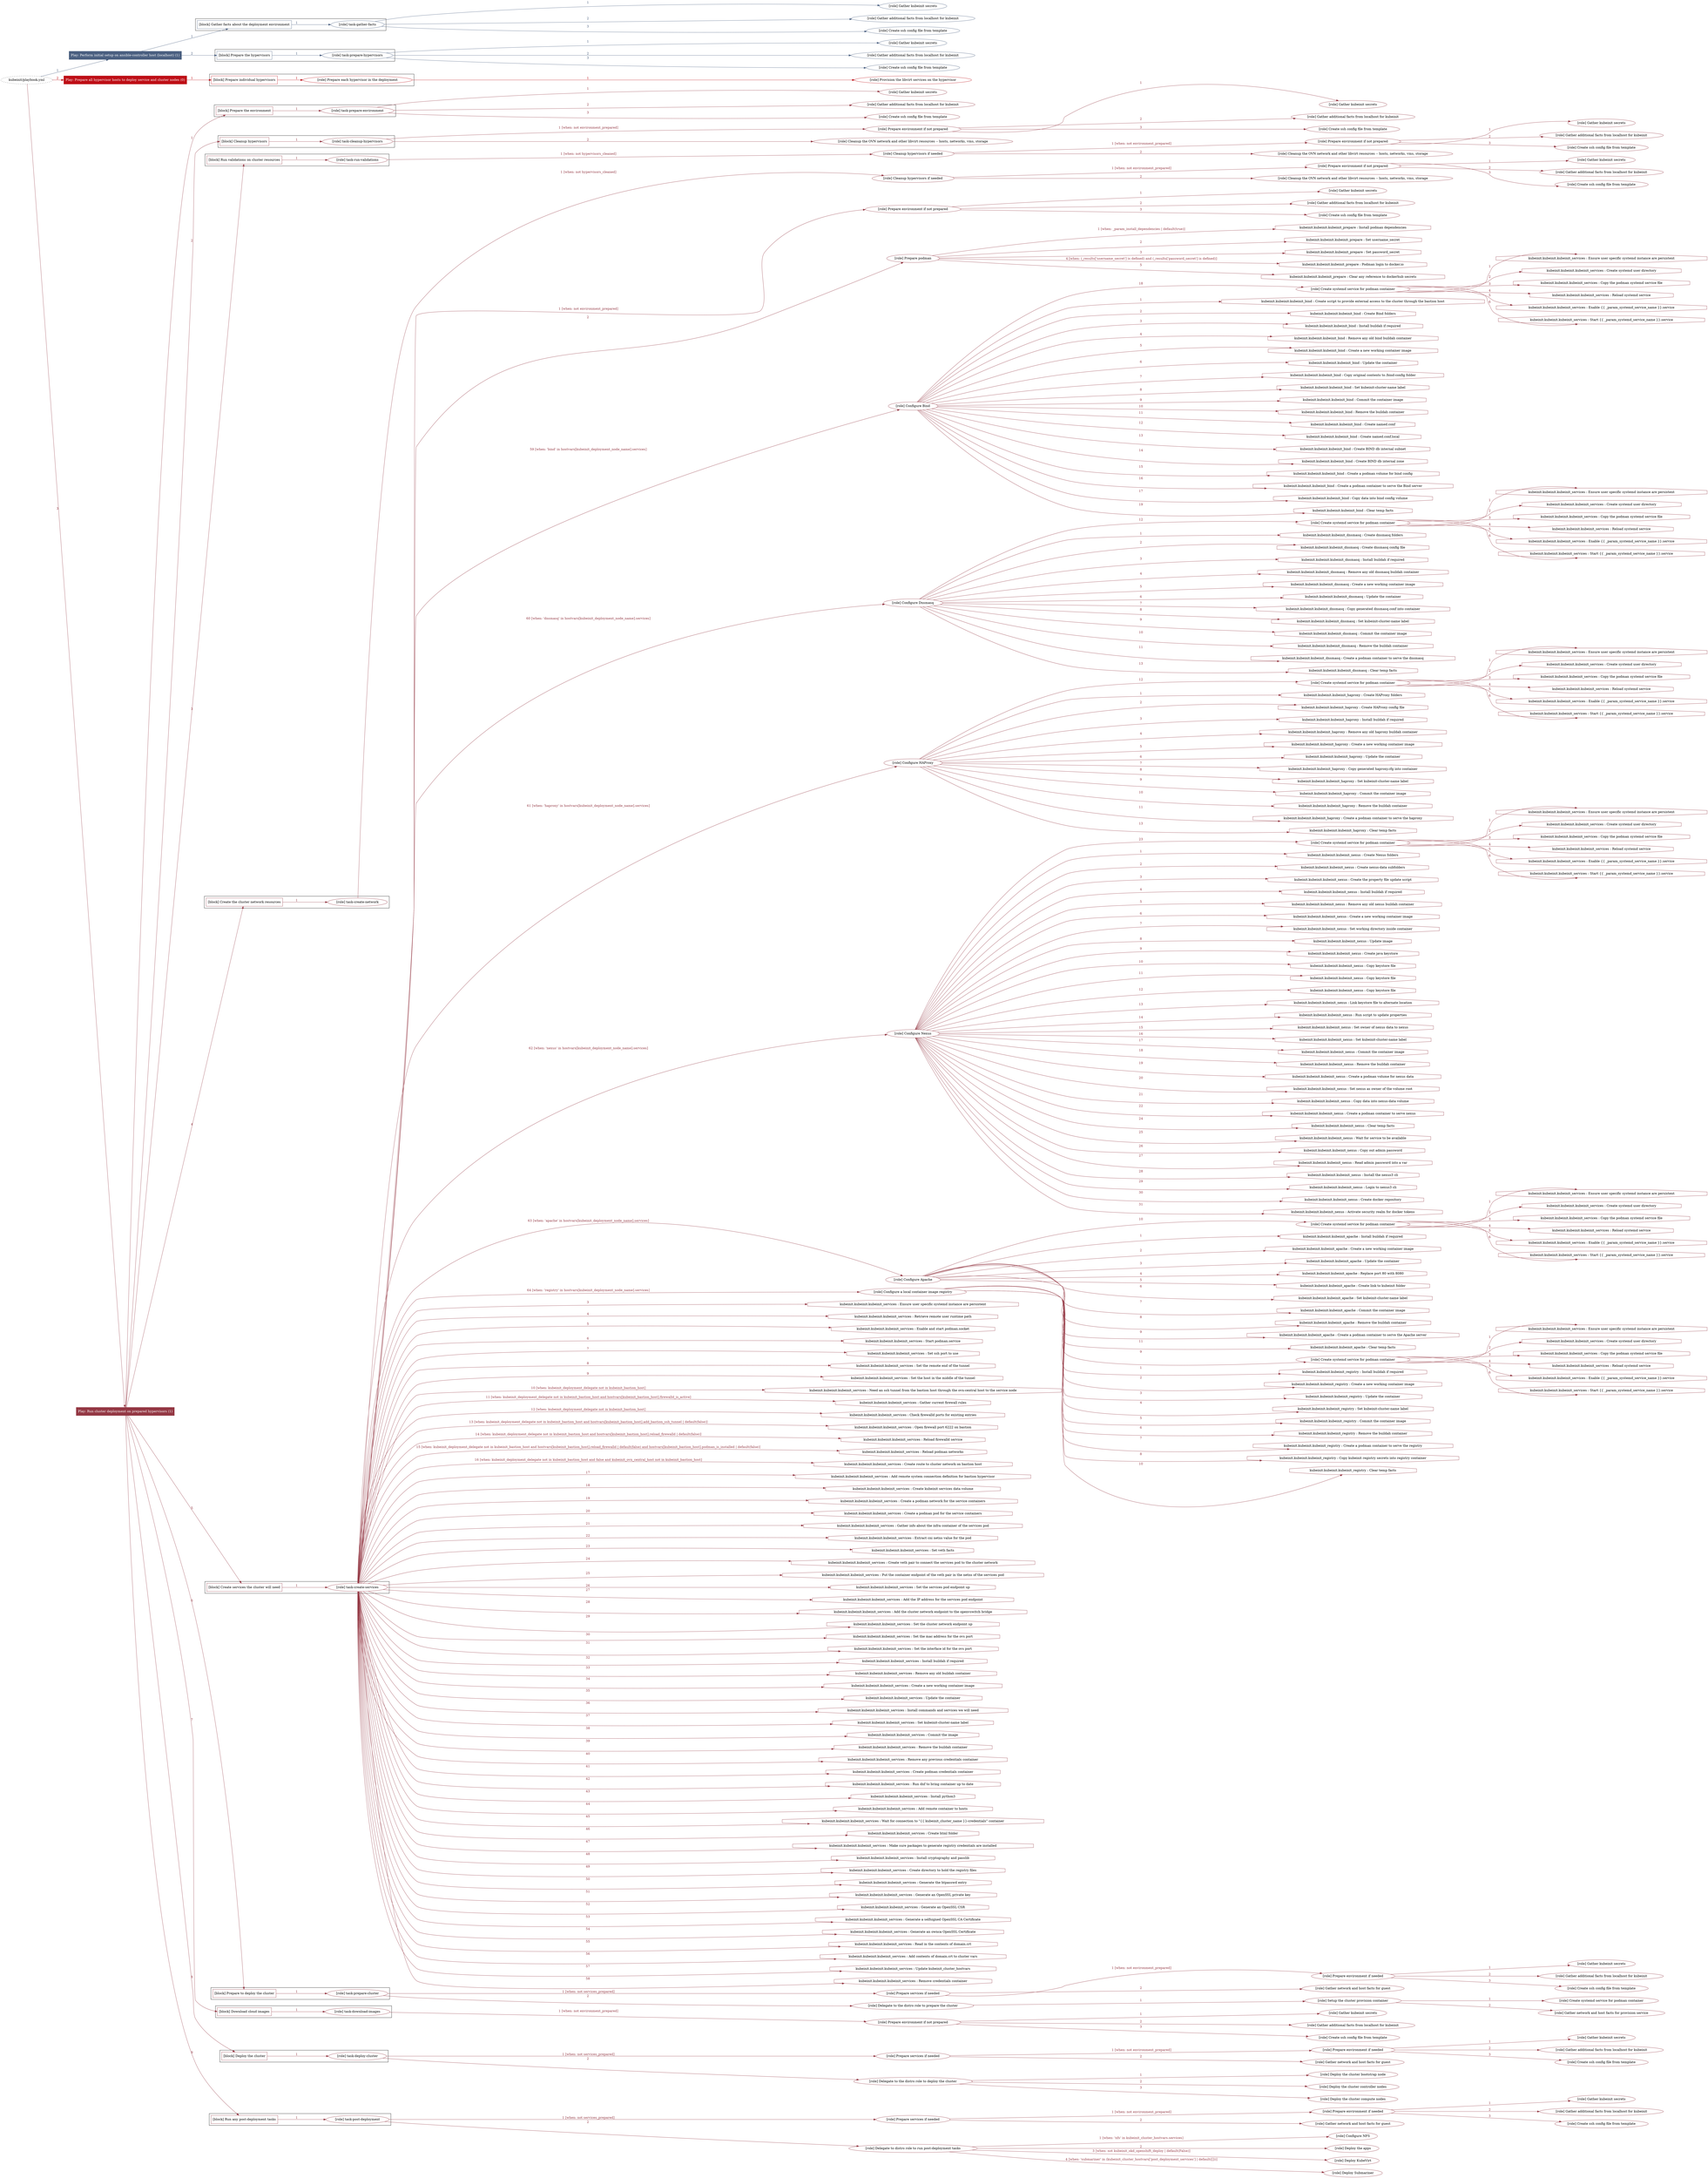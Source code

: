 digraph {
	graph [concentrate=true ordering=in rankdir=LR ratio=fill]
	edge [esep=5 sep=10]
	"kubeinit/playbook.yml" [URL="/home/runner/work/kubeinit/kubeinit/kubeinit/playbook.yml" id=playbook_1dbb9bd7 style=dotted]
	play_83beca9c [label="Play: Perform initial setup on ansible-controller host (localhost) (1)" URL="/home/runner/work/kubeinit/kubeinit/kubeinit/playbook.yml" color="#4b6081" fontcolor="#ffffff" id=play_83beca9c shape=box style=filled tooltip=localhost]
	"kubeinit/playbook.yml" -> play_83beca9c [label="1 " color="#4b6081" fontcolor="#4b6081" id=edge_838157ae labeltooltip="1 " tooltip="1 "]
	subgraph "Gather kubeinit secrets" {
		role_84785476 [label="[role] Gather kubeinit secrets" URL="/home/runner/.ansible/collections/ansible_collections/kubeinit/kubeinit/roles/kubeinit_prepare/tasks/gather_kubeinit_facts.yml" color="#4b6081" id=role_84785476 tooltip="Gather kubeinit secrets"]
	}
	subgraph "Gather additional facts from localhost for kubeinit" {
		role_cd5b94a0 [label="[role] Gather additional facts from localhost for kubeinit" URL="/home/runner/.ansible/collections/ansible_collections/kubeinit/kubeinit/roles/kubeinit_prepare/tasks/gather_kubeinit_facts.yml" color="#4b6081" id=role_cd5b94a0 tooltip="Gather additional facts from localhost for kubeinit"]
	}
	subgraph "Create ssh config file from template" {
		role_09d0fd10 [label="[role] Create ssh config file from template" URL="/home/runner/.ansible/collections/ansible_collections/kubeinit/kubeinit/roles/kubeinit_prepare/tasks/gather_kubeinit_facts.yml" color="#4b6081" id=role_09d0fd10 tooltip="Create ssh config file from template"]
	}
	subgraph "task-gather-facts" {
		role_75af1bec [label="[role] task-gather-facts" URL="/home/runner/work/kubeinit/kubeinit/kubeinit/playbook.yml" color="#4b6081" id=role_75af1bec tooltip="task-gather-facts"]
		role_75af1bec -> role_84785476 [label="1 " color="#4b6081" fontcolor="#4b6081" id=edge_98f9c8d5 labeltooltip="1 " tooltip="1 "]
		role_75af1bec -> role_cd5b94a0 [label="2 " color="#4b6081" fontcolor="#4b6081" id=edge_db6ff5f9 labeltooltip="2 " tooltip="2 "]
		role_75af1bec -> role_09d0fd10 [label="3 " color="#4b6081" fontcolor="#4b6081" id=edge_cef5f666 labeltooltip="3 " tooltip="3 "]
	}
	subgraph "Gather kubeinit secrets" {
		role_ab7aa446 [label="[role] Gather kubeinit secrets" URL="/home/runner/.ansible/collections/ansible_collections/kubeinit/kubeinit/roles/kubeinit_prepare/tasks/gather_kubeinit_facts.yml" color="#4b6081" id=role_ab7aa446 tooltip="Gather kubeinit secrets"]
	}
	subgraph "Gather additional facts from localhost for kubeinit" {
		role_4fd24f28 [label="[role] Gather additional facts from localhost for kubeinit" URL="/home/runner/.ansible/collections/ansible_collections/kubeinit/kubeinit/roles/kubeinit_prepare/tasks/gather_kubeinit_facts.yml" color="#4b6081" id=role_4fd24f28 tooltip="Gather additional facts from localhost for kubeinit"]
	}
	subgraph "Create ssh config file from template" {
		role_23fd9691 [label="[role] Create ssh config file from template" URL="/home/runner/.ansible/collections/ansible_collections/kubeinit/kubeinit/roles/kubeinit_prepare/tasks/gather_kubeinit_facts.yml" color="#4b6081" id=role_23fd9691 tooltip="Create ssh config file from template"]
	}
	subgraph "task-prepare-hypervisors" {
		role_d1500e9a [label="[role] task-prepare-hypervisors" URL="/home/runner/work/kubeinit/kubeinit/kubeinit/playbook.yml" color="#4b6081" id=role_d1500e9a tooltip="task-prepare-hypervisors"]
		role_d1500e9a -> role_ab7aa446 [label="1 " color="#4b6081" fontcolor="#4b6081" id=edge_15405d21 labeltooltip="1 " tooltip="1 "]
		role_d1500e9a -> role_4fd24f28 [label="2 " color="#4b6081" fontcolor="#4b6081" id=edge_b0808852 labeltooltip="2 " tooltip="2 "]
		role_d1500e9a -> role_23fd9691 [label="3 " color="#4b6081" fontcolor="#4b6081" id=edge_b3ac8219 labeltooltip="3 " tooltip="3 "]
	}
	subgraph "Play: Perform initial setup on ansible-controller host (localhost) (1)" {
		play_83beca9c -> block_a897271b [label=1 color="#4b6081" fontcolor="#4b6081" id=edge_7848d04d labeltooltip=1 tooltip=1]
		subgraph cluster_block_a897271b {
			block_a897271b [label="[block] Gather facts about the deployment environment" URL="/home/runner/work/kubeinit/kubeinit/kubeinit/playbook.yml" color="#4b6081" id=block_a897271b labeltooltip="Gather facts about the deployment environment" shape=box tooltip="Gather facts about the deployment environment"]
			block_a897271b -> role_75af1bec [label="1 " color="#4b6081" fontcolor="#4b6081" id=edge_6fc51e2c labeltooltip="1 " tooltip="1 "]
		}
		play_83beca9c -> block_e3dd053b [label=2 color="#4b6081" fontcolor="#4b6081" id=edge_82108852 labeltooltip=2 tooltip=2]
		subgraph cluster_block_e3dd053b {
			block_e3dd053b [label="[block] Prepare the hypervisors" URL="/home/runner/work/kubeinit/kubeinit/kubeinit/playbook.yml" color="#4b6081" id=block_e3dd053b labeltooltip="Prepare the hypervisors" shape=box tooltip="Prepare the hypervisors"]
			block_e3dd053b -> role_d1500e9a [label="1 " color="#4b6081" fontcolor="#4b6081" id=edge_90feef59 labeltooltip="1 " tooltip="1 "]
		}
	}
	play_46f6c2e5 [label="Play: Prepare all hypervisor hosts to deploy service and cluster nodes (0)" URL="/home/runner/work/kubeinit/kubeinit/kubeinit/playbook.yml" color="#be0e16" fontcolor="#ffffff" id=play_46f6c2e5 shape=box style=filled tooltip="Play: Prepare all hypervisor hosts to deploy service and cluster nodes (0)"]
	"kubeinit/playbook.yml" -> play_46f6c2e5 [label="2 " color="#be0e16" fontcolor="#be0e16" id=edge_cd3858ef labeltooltip="2 " tooltip="2 "]
	subgraph "Provision the libvirt services on the hypervisor" {
		role_b44480b2 [label="[role] Provision the libvirt services on the hypervisor" URL="/home/runner/.ansible/collections/ansible_collections/kubeinit/kubeinit/roles/kubeinit_prepare/tasks/prepare_hypervisor.yml" color="#be0e16" id=role_b44480b2 tooltip="Provision the libvirt services on the hypervisor"]
	}
	subgraph "Prepare each hypervisor in the deployment" {
		role_b9b36e40 [label="[role] Prepare each hypervisor in the deployment" URL="/home/runner/work/kubeinit/kubeinit/kubeinit/playbook.yml" color="#be0e16" id=role_b9b36e40 tooltip="Prepare each hypervisor in the deployment"]
		role_b9b36e40 -> role_b44480b2 [label="1 " color="#be0e16" fontcolor="#be0e16" id=edge_269f22b9 labeltooltip="1 " tooltip="1 "]
	}
	subgraph "Play: Prepare all hypervisor hosts to deploy service and cluster nodes (0)" {
		play_46f6c2e5 -> block_3930e392 [label=1 color="#be0e16" fontcolor="#be0e16" id=edge_1a384d79 labeltooltip=1 tooltip=1]
		subgraph cluster_block_3930e392 {
			block_3930e392 [label="[block] Prepare individual hypervisors" URL="/home/runner/work/kubeinit/kubeinit/kubeinit/playbook.yml" color="#be0e16" id=block_3930e392 labeltooltip="Prepare individual hypervisors" shape=box tooltip="Prepare individual hypervisors"]
			block_3930e392 -> role_b9b36e40 [label="1 " color="#be0e16" fontcolor="#be0e16" id=edge_3848ccf7 labeltooltip="1 " tooltip="1 "]
		}
	}
	play_bd85667b [label="Play: Run cluster deployment on prepared hypervisors (1)" URL="/home/runner/work/kubeinit/kubeinit/kubeinit/playbook.yml" color="#943844" fontcolor="#ffffff" id=play_bd85667b shape=box style=filled tooltip=localhost]
	"kubeinit/playbook.yml" -> play_bd85667b [label="3 " color="#943844" fontcolor="#943844" id=edge_8b2ecc38 labeltooltip="3 " tooltip="3 "]
	subgraph "Gather kubeinit secrets" {
		role_2c701f9e [label="[role] Gather kubeinit secrets" URL="/home/runner/.ansible/collections/ansible_collections/kubeinit/kubeinit/roles/kubeinit_prepare/tasks/gather_kubeinit_facts.yml" color="#943844" id=role_2c701f9e tooltip="Gather kubeinit secrets"]
	}
	subgraph "Gather additional facts from localhost for kubeinit" {
		role_e82ff8a7 [label="[role] Gather additional facts from localhost for kubeinit" URL="/home/runner/.ansible/collections/ansible_collections/kubeinit/kubeinit/roles/kubeinit_prepare/tasks/gather_kubeinit_facts.yml" color="#943844" id=role_e82ff8a7 tooltip="Gather additional facts from localhost for kubeinit"]
	}
	subgraph "Create ssh config file from template" {
		role_25b93ed4 [label="[role] Create ssh config file from template" URL="/home/runner/.ansible/collections/ansible_collections/kubeinit/kubeinit/roles/kubeinit_prepare/tasks/gather_kubeinit_facts.yml" color="#943844" id=role_25b93ed4 tooltip="Create ssh config file from template"]
	}
	subgraph "task-prepare-environment" {
		role_f6275420 [label="[role] task-prepare-environment" URL="/home/runner/work/kubeinit/kubeinit/kubeinit/playbook.yml" color="#943844" id=role_f6275420 tooltip="task-prepare-environment"]
		role_f6275420 -> role_2c701f9e [label="1 " color="#943844" fontcolor="#943844" id=edge_41349395 labeltooltip="1 " tooltip="1 "]
		role_f6275420 -> role_e82ff8a7 [label="2 " color="#943844" fontcolor="#943844" id=edge_55a6e565 labeltooltip="2 " tooltip="2 "]
		role_f6275420 -> role_25b93ed4 [label="3 " color="#943844" fontcolor="#943844" id=edge_447b2386 labeltooltip="3 " tooltip="3 "]
	}
	subgraph "Gather kubeinit secrets" {
		role_e6972e0e [label="[role] Gather kubeinit secrets" URL="/home/runner/.ansible/collections/ansible_collections/kubeinit/kubeinit/roles/kubeinit_prepare/tasks/gather_kubeinit_facts.yml" color="#943844" id=role_e6972e0e tooltip="Gather kubeinit secrets"]
	}
	subgraph "Gather additional facts from localhost for kubeinit" {
		role_0666080f [label="[role] Gather additional facts from localhost for kubeinit" URL="/home/runner/.ansible/collections/ansible_collections/kubeinit/kubeinit/roles/kubeinit_prepare/tasks/gather_kubeinit_facts.yml" color="#943844" id=role_0666080f tooltip="Gather additional facts from localhost for kubeinit"]
	}
	subgraph "Create ssh config file from template" {
		role_99a9e5e0 [label="[role] Create ssh config file from template" URL="/home/runner/.ansible/collections/ansible_collections/kubeinit/kubeinit/roles/kubeinit_prepare/tasks/gather_kubeinit_facts.yml" color="#943844" id=role_99a9e5e0 tooltip="Create ssh config file from template"]
	}
	subgraph "Prepare environment if not prepared" {
		role_7518592d [label="[role] Prepare environment if not prepared" URL="/home/runner/.ansible/collections/ansible_collections/kubeinit/kubeinit/roles/kubeinit_prepare/tasks/cleanup_hypervisors.yml" color="#943844" id=role_7518592d tooltip="Prepare environment if not prepared"]
		role_7518592d -> role_e6972e0e [label="1 " color="#943844" fontcolor="#943844" id=edge_24568988 labeltooltip="1 " tooltip="1 "]
		role_7518592d -> role_0666080f [label="2 " color="#943844" fontcolor="#943844" id=edge_a2d2d5e0 labeltooltip="2 " tooltip="2 "]
		role_7518592d -> role_99a9e5e0 [label="3 " color="#943844" fontcolor="#943844" id=edge_5ff815e9 labeltooltip="3 " tooltip="3 "]
	}
	subgraph "Cleanup the OVN network and other libvirt resources -- hosts, networks, vms, storage" {
		role_aa37da11 [label="[role] Cleanup the OVN network and other libvirt resources -- hosts, networks, vms, storage" URL="/home/runner/.ansible/collections/ansible_collections/kubeinit/kubeinit/roles/kubeinit_prepare/tasks/cleanup_hypervisors.yml" color="#943844" id=role_aa37da11 tooltip="Cleanup the OVN network and other libvirt resources -- hosts, networks, vms, storage"]
	}
	subgraph "task-cleanup-hypervisors" {
		role_0123707e [label="[role] task-cleanup-hypervisors" URL="/home/runner/work/kubeinit/kubeinit/kubeinit/playbook.yml" color="#943844" id=role_0123707e tooltip="task-cleanup-hypervisors"]
		role_0123707e -> role_7518592d [label="1 [when: not environment_prepared]" color="#943844" fontcolor="#943844" id=edge_1729f38c labeltooltip="1 [when: not environment_prepared]" tooltip="1 [when: not environment_prepared]"]
		role_0123707e -> role_aa37da11 [label="2 " color="#943844" fontcolor="#943844" id=edge_d65fb566 labeltooltip="2 " tooltip="2 "]
	}
	subgraph "Gather kubeinit secrets" {
		role_62a1018c [label="[role] Gather kubeinit secrets" URL="/home/runner/.ansible/collections/ansible_collections/kubeinit/kubeinit/roles/kubeinit_prepare/tasks/gather_kubeinit_facts.yml" color="#943844" id=role_62a1018c tooltip="Gather kubeinit secrets"]
	}
	subgraph "Gather additional facts from localhost for kubeinit" {
		role_79304654 [label="[role] Gather additional facts from localhost for kubeinit" URL="/home/runner/.ansible/collections/ansible_collections/kubeinit/kubeinit/roles/kubeinit_prepare/tasks/gather_kubeinit_facts.yml" color="#943844" id=role_79304654 tooltip="Gather additional facts from localhost for kubeinit"]
	}
	subgraph "Create ssh config file from template" {
		role_1bcf0e3a [label="[role] Create ssh config file from template" URL="/home/runner/.ansible/collections/ansible_collections/kubeinit/kubeinit/roles/kubeinit_prepare/tasks/gather_kubeinit_facts.yml" color="#943844" id=role_1bcf0e3a tooltip="Create ssh config file from template"]
	}
	subgraph "Prepare environment if not prepared" {
		role_30f0693c [label="[role] Prepare environment if not prepared" URL="/home/runner/.ansible/collections/ansible_collections/kubeinit/kubeinit/roles/kubeinit_prepare/tasks/cleanup_hypervisors.yml" color="#943844" id=role_30f0693c tooltip="Prepare environment if not prepared"]
		role_30f0693c -> role_62a1018c [label="1 " color="#943844" fontcolor="#943844" id=edge_94a09f13 labeltooltip="1 " tooltip="1 "]
		role_30f0693c -> role_79304654 [label="2 " color="#943844" fontcolor="#943844" id=edge_56cb4460 labeltooltip="2 " tooltip="2 "]
		role_30f0693c -> role_1bcf0e3a [label="3 " color="#943844" fontcolor="#943844" id=edge_c89f14d3 labeltooltip="3 " tooltip="3 "]
	}
	subgraph "Cleanup the OVN network and other libvirt resources -- hosts, networks, vms, storage" {
		role_e4aee07c [label="[role] Cleanup the OVN network and other libvirt resources -- hosts, networks, vms, storage" URL="/home/runner/.ansible/collections/ansible_collections/kubeinit/kubeinit/roles/kubeinit_prepare/tasks/cleanup_hypervisors.yml" color="#943844" id=role_e4aee07c tooltip="Cleanup the OVN network and other libvirt resources -- hosts, networks, vms, storage"]
	}
	subgraph "Cleanup hypervisors if needed" {
		role_93ba6072 [label="[role] Cleanup hypervisors if needed" URL="/home/runner/.ansible/collections/ansible_collections/kubeinit/kubeinit/roles/kubeinit_validations/tasks/main.yml" color="#943844" id=role_93ba6072 tooltip="Cleanup hypervisors if needed"]
		role_93ba6072 -> role_30f0693c [label="1 [when: not environment_prepared]" color="#943844" fontcolor="#943844" id=edge_2637aaa2 labeltooltip="1 [when: not environment_prepared]" tooltip="1 [when: not environment_prepared]"]
		role_93ba6072 -> role_e4aee07c [label="2 " color="#943844" fontcolor="#943844" id=edge_2edb146d labeltooltip="2 " tooltip="2 "]
	}
	subgraph "task-run-validations" {
		role_7988773c [label="[role] task-run-validations" URL="/home/runner/work/kubeinit/kubeinit/kubeinit/playbook.yml" color="#943844" id=role_7988773c tooltip="task-run-validations"]
		role_7988773c -> role_93ba6072 [label="1 [when: not hypervisors_cleaned]" color="#943844" fontcolor="#943844" id=edge_004de465 labeltooltip="1 [when: not hypervisors_cleaned]" tooltip="1 [when: not hypervisors_cleaned]"]
	}
	subgraph "Gather kubeinit secrets" {
		role_cfd88bd1 [label="[role] Gather kubeinit secrets" URL="/home/runner/.ansible/collections/ansible_collections/kubeinit/kubeinit/roles/kubeinit_prepare/tasks/gather_kubeinit_facts.yml" color="#943844" id=role_cfd88bd1 tooltip="Gather kubeinit secrets"]
	}
	subgraph "Gather additional facts from localhost for kubeinit" {
		role_754d8218 [label="[role] Gather additional facts from localhost for kubeinit" URL="/home/runner/.ansible/collections/ansible_collections/kubeinit/kubeinit/roles/kubeinit_prepare/tasks/gather_kubeinit_facts.yml" color="#943844" id=role_754d8218 tooltip="Gather additional facts from localhost for kubeinit"]
	}
	subgraph "Create ssh config file from template" {
		role_9625e29a [label="[role] Create ssh config file from template" URL="/home/runner/.ansible/collections/ansible_collections/kubeinit/kubeinit/roles/kubeinit_prepare/tasks/gather_kubeinit_facts.yml" color="#943844" id=role_9625e29a tooltip="Create ssh config file from template"]
	}
	subgraph "Prepare environment if not prepared" {
		role_ec547080 [label="[role] Prepare environment if not prepared" URL="/home/runner/.ansible/collections/ansible_collections/kubeinit/kubeinit/roles/kubeinit_prepare/tasks/cleanup_hypervisors.yml" color="#943844" id=role_ec547080 tooltip="Prepare environment if not prepared"]
		role_ec547080 -> role_cfd88bd1 [label="1 " color="#943844" fontcolor="#943844" id=edge_da4892a3 labeltooltip="1 " tooltip="1 "]
		role_ec547080 -> role_754d8218 [label="2 " color="#943844" fontcolor="#943844" id=edge_b80afaf5 labeltooltip="2 " tooltip="2 "]
		role_ec547080 -> role_9625e29a [label="3 " color="#943844" fontcolor="#943844" id=edge_09140bd2 labeltooltip="3 " tooltip="3 "]
	}
	subgraph "Cleanup the OVN network and other libvirt resources -- hosts, networks, vms, storage" {
		role_8a428da3 [label="[role] Cleanup the OVN network and other libvirt resources -- hosts, networks, vms, storage" URL="/home/runner/.ansible/collections/ansible_collections/kubeinit/kubeinit/roles/kubeinit_prepare/tasks/cleanup_hypervisors.yml" color="#943844" id=role_8a428da3 tooltip="Cleanup the OVN network and other libvirt resources -- hosts, networks, vms, storage"]
	}
	subgraph "Cleanup hypervisors if needed" {
		role_aed8175e [label="[role] Cleanup hypervisors if needed" URL="/home/runner/.ansible/collections/ansible_collections/kubeinit/kubeinit/roles/kubeinit_libvirt/tasks/create_network.yml" color="#943844" id=role_aed8175e tooltip="Cleanup hypervisors if needed"]
		role_aed8175e -> role_ec547080 [label="1 [when: not environment_prepared]" color="#943844" fontcolor="#943844" id=edge_a71c35fc labeltooltip="1 [when: not environment_prepared]" tooltip="1 [when: not environment_prepared]"]
		role_aed8175e -> role_8a428da3 [label="2 " color="#943844" fontcolor="#943844" id=edge_0a9aaf3f labeltooltip="2 " tooltip="2 "]
	}
	subgraph "task-create-network" {
		role_1f2aec02 [label="[role] task-create-network" URL="/home/runner/work/kubeinit/kubeinit/kubeinit/playbook.yml" color="#943844" id=role_1f2aec02 tooltip="task-create-network"]
		role_1f2aec02 -> role_aed8175e [label="1 [when: not hypervisors_cleaned]" color="#943844" fontcolor="#943844" id=edge_6a89f8c6 labeltooltip="1 [when: not hypervisors_cleaned]" tooltip="1 [when: not hypervisors_cleaned]"]
	}
	subgraph "Gather kubeinit secrets" {
		role_61145e09 [label="[role] Gather kubeinit secrets" URL="/home/runner/.ansible/collections/ansible_collections/kubeinit/kubeinit/roles/kubeinit_prepare/tasks/gather_kubeinit_facts.yml" color="#943844" id=role_61145e09 tooltip="Gather kubeinit secrets"]
	}
	subgraph "Gather additional facts from localhost for kubeinit" {
		role_ac3494bb [label="[role] Gather additional facts from localhost for kubeinit" URL="/home/runner/.ansible/collections/ansible_collections/kubeinit/kubeinit/roles/kubeinit_prepare/tasks/gather_kubeinit_facts.yml" color="#943844" id=role_ac3494bb tooltip="Gather additional facts from localhost for kubeinit"]
	}
	subgraph "Create ssh config file from template" {
		role_512fcd12 [label="[role] Create ssh config file from template" URL="/home/runner/.ansible/collections/ansible_collections/kubeinit/kubeinit/roles/kubeinit_prepare/tasks/gather_kubeinit_facts.yml" color="#943844" id=role_512fcd12 tooltip="Create ssh config file from template"]
	}
	subgraph "Prepare environment if not prepared" {
		role_077389de [label="[role] Prepare environment if not prepared" URL="/home/runner/.ansible/collections/ansible_collections/kubeinit/kubeinit/roles/kubeinit_services/tasks/main.yml" color="#943844" id=role_077389de tooltip="Prepare environment if not prepared"]
		role_077389de -> role_61145e09 [label="1 " color="#943844" fontcolor="#943844" id=edge_1d7a4c88 labeltooltip="1 " tooltip="1 "]
		role_077389de -> role_ac3494bb [label="2 " color="#943844" fontcolor="#943844" id=edge_df2d16b5 labeltooltip="2 " tooltip="2 "]
		role_077389de -> role_512fcd12 [label="3 " color="#943844" fontcolor="#943844" id=edge_e9542175 labeltooltip="3 " tooltip="3 "]
	}
	subgraph "Prepare podman" {
		role_e2857923 [label="[role] Prepare podman" URL="/home/runner/.ansible/collections/ansible_collections/kubeinit/kubeinit/roles/kubeinit_services/tasks/00_create_service_pod.yml" color="#943844" id=role_e2857923 tooltip="Prepare podman"]
		task_5546363e [label="kubeinit.kubeinit.kubeinit_prepare : Install podman dependencies" URL="/home/runner/.ansible/collections/ansible_collections/kubeinit/kubeinit/roles/kubeinit_prepare/tasks/prepare_podman.yml" color="#943844" id=task_5546363e shape=octagon tooltip="kubeinit.kubeinit.kubeinit_prepare : Install podman dependencies"]
		role_e2857923 -> task_5546363e [label="1 [when: _param_install_dependencies | default(true)]" color="#943844" fontcolor="#943844" id=edge_200b2b74 labeltooltip="1 [when: _param_install_dependencies | default(true)]" tooltip="1 [when: _param_install_dependencies | default(true)]"]
		task_36291a46 [label="kubeinit.kubeinit.kubeinit_prepare : Set username_secret" URL="/home/runner/.ansible/collections/ansible_collections/kubeinit/kubeinit/roles/kubeinit_prepare/tasks/prepare_podman.yml" color="#943844" id=task_36291a46 shape=octagon tooltip="kubeinit.kubeinit.kubeinit_prepare : Set username_secret"]
		role_e2857923 -> task_36291a46 [label="2 " color="#943844" fontcolor="#943844" id=edge_1cce464a labeltooltip="2 " tooltip="2 "]
		task_c1e345d0 [label="kubeinit.kubeinit.kubeinit_prepare : Set password_secret" URL="/home/runner/.ansible/collections/ansible_collections/kubeinit/kubeinit/roles/kubeinit_prepare/tasks/prepare_podman.yml" color="#943844" id=task_c1e345d0 shape=octagon tooltip="kubeinit.kubeinit.kubeinit_prepare : Set password_secret"]
		role_e2857923 -> task_c1e345d0 [label="3 " color="#943844" fontcolor="#943844" id=edge_d2b79273 labeltooltip="3 " tooltip="3 "]
		task_b2007940 [label="kubeinit.kubeinit.kubeinit_prepare : Podman login to docker.io" URL="/home/runner/.ansible/collections/ansible_collections/kubeinit/kubeinit/roles/kubeinit_prepare/tasks/prepare_podman.yml" color="#943844" id=task_b2007940 shape=octagon tooltip="kubeinit.kubeinit.kubeinit_prepare : Podman login to docker.io"]
		role_e2857923 -> task_b2007940 [label="4 [when: (_results['username_secret'] is defined) and (_results['password_secret'] is defined)]" color="#943844" fontcolor="#943844" id=edge_69b3ccdf labeltooltip="4 [when: (_results['username_secret'] is defined) and (_results['password_secret'] is defined)]" tooltip="4 [when: (_results['username_secret'] is defined) and (_results['password_secret'] is defined)]"]
		task_0452d7aa [label="kubeinit.kubeinit.kubeinit_prepare : Clear any reference to dockerhub secrets" URL="/home/runner/.ansible/collections/ansible_collections/kubeinit/kubeinit/roles/kubeinit_prepare/tasks/prepare_podman.yml" color="#943844" id=task_0452d7aa shape=octagon tooltip="kubeinit.kubeinit.kubeinit_prepare : Clear any reference to dockerhub secrets"]
		role_e2857923 -> task_0452d7aa [label="5 " color="#943844" fontcolor="#943844" id=edge_e104fca7 labeltooltip="5 " tooltip="5 "]
	}
	subgraph "Create systemd service for podman container" {
		role_53031802 [label="[role] Create systemd service for podman container" URL="/home/runner/.ansible/collections/ansible_collections/kubeinit/kubeinit/roles/kubeinit_bind/tasks/main.yml" color="#943844" id=role_53031802 tooltip="Create systemd service for podman container"]
		task_5cecd093 [label="kubeinit.kubeinit.kubeinit_services : Ensure user specific systemd instance are persistent" URL="/home/runner/.ansible/collections/ansible_collections/kubeinit/kubeinit/roles/kubeinit_services/tasks/create_managed_service.yml" color="#943844" id=task_5cecd093 shape=octagon tooltip="kubeinit.kubeinit.kubeinit_services : Ensure user specific systemd instance are persistent"]
		role_53031802 -> task_5cecd093 [label="1 " color="#943844" fontcolor="#943844" id=edge_7a5f7acd labeltooltip="1 " tooltip="1 "]
		task_0a1f785e [label="kubeinit.kubeinit.kubeinit_services : Create systemd user directory" URL="/home/runner/.ansible/collections/ansible_collections/kubeinit/kubeinit/roles/kubeinit_services/tasks/create_managed_service.yml" color="#943844" id=task_0a1f785e shape=octagon tooltip="kubeinit.kubeinit.kubeinit_services : Create systemd user directory"]
		role_53031802 -> task_0a1f785e [label="2 " color="#943844" fontcolor="#943844" id=edge_f8afaf9a labeltooltip="2 " tooltip="2 "]
		task_75b79a65 [label="kubeinit.kubeinit.kubeinit_services : Copy the podman systemd service file" URL="/home/runner/.ansible/collections/ansible_collections/kubeinit/kubeinit/roles/kubeinit_services/tasks/create_managed_service.yml" color="#943844" id=task_75b79a65 shape=octagon tooltip="kubeinit.kubeinit.kubeinit_services : Copy the podman systemd service file"]
		role_53031802 -> task_75b79a65 [label="3 " color="#943844" fontcolor="#943844" id=edge_27ccc82b labeltooltip="3 " tooltip="3 "]
		task_0693202e [label="kubeinit.kubeinit.kubeinit_services : Reload systemd service" URL="/home/runner/.ansible/collections/ansible_collections/kubeinit/kubeinit/roles/kubeinit_services/tasks/create_managed_service.yml" color="#943844" id=task_0693202e shape=octagon tooltip="kubeinit.kubeinit.kubeinit_services : Reload systemd service"]
		role_53031802 -> task_0693202e [label="4 " color="#943844" fontcolor="#943844" id=edge_1a6f026d labeltooltip="4 " tooltip="4 "]
		task_031aff75 [label="kubeinit.kubeinit.kubeinit_services : Enable {{ _param_systemd_service_name }}.service" URL="/home/runner/.ansible/collections/ansible_collections/kubeinit/kubeinit/roles/kubeinit_services/tasks/create_managed_service.yml" color="#943844" id=task_031aff75 shape=octagon tooltip="kubeinit.kubeinit.kubeinit_services : Enable {{ _param_systemd_service_name }}.service"]
		role_53031802 -> task_031aff75 [label="5 " color="#943844" fontcolor="#943844" id=edge_d72c2e22 labeltooltip="5 " tooltip="5 "]
		task_28d80c07 [label="kubeinit.kubeinit.kubeinit_services : Start {{ _param_systemd_service_name }}.service" URL="/home/runner/.ansible/collections/ansible_collections/kubeinit/kubeinit/roles/kubeinit_services/tasks/create_managed_service.yml" color="#943844" id=task_28d80c07 shape=octagon tooltip="kubeinit.kubeinit.kubeinit_services : Start {{ _param_systemd_service_name }}.service"]
		role_53031802 -> task_28d80c07 [label="6 " color="#943844" fontcolor="#943844" id=edge_251adbbb labeltooltip="6 " tooltip="6 "]
	}
	subgraph "Configure Bind" {
		role_9412b519 [label="[role] Configure Bind" URL="/home/runner/.ansible/collections/ansible_collections/kubeinit/kubeinit/roles/kubeinit_services/tasks/start_services_containers.yml" color="#943844" id=role_9412b519 tooltip="Configure Bind"]
		task_6348afc5 [label="kubeinit.kubeinit.kubeinit_bind : Create script to provide external access to the cluster through the bastion host" URL="/home/runner/.ansible/collections/ansible_collections/kubeinit/kubeinit/roles/kubeinit_bind/tasks/main.yml" color="#943844" id=task_6348afc5 shape=octagon tooltip="kubeinit.kubeinit.kubeinit_bind : Create script to provide external access to the cluster through the bastion host"]
		role_9412b519 -> task_6348afc5 [label="1 " color="#943844" fontcolor="#943844" id=edge_3ffa6feb labeltooltip="1 " tooltip="1 "]
		task_6951cc35 [label="kubeinit.kubeinit.kubeinit_bind : Create Bind folders" URL="/home/runner/.ansible/collections/ansible_collections/kubeinit/kubeinit/roles/kubeinit_bind/tasks/main.yml" color="#943844" id=task_6951cc35 shape=octagon tooltip="kubeinit.kubeinit.kubeinit_bind : Create Bind folders"]
		role_9412b519 -> task_6951cc35 [label="2 " color="#943844" fontcolor="#943844" id=edge_8a9cac2a labeltooltip="2 " tooltip="2 "]
		task_b67a112a [label="kubeinit.kubeinit.kubeinit_bind : Install buildah if required" URL="/home/runner/.ansible/collections/ansible_collections/kubeinit/kubeinit/roles/kubeinit_bind/tasks/main.yml" color="#943844" id=task_b67a112a shape=octagon tooltip="kubeinit.kubeinit.kubeinit_bind : Install buildah if required"]
		role_9412b519 -> task_b67a112a [label="3 " color="#943844" fontcolor="#943844" id=edge_c934decd labeltooltip="3 " tooltip="3 "]
		task_9a526c1e [label="kubeinit.kubeinit.kubeinit_bind : Remove any old bind buildah container" URL="/home/runner/.ansible/collections/ansible_collections/kubeinit/kubeinit/roles/kubeinit_bind/tasks/main.yml" color="#943844" id=task_9a526c1e shape=octagon tooltip="kubeinit.kubeinit.kubeinit_bind : Remove any old bind buildah container"]
		role_9412b519 -> task_9a526c1e [label="4 " color="#943844" fontcolor="#943844" id=edge_121b2a6b labeltooltip="4 " tooltip="4 "]
		task_c87c5d85 [label="kubeinit.kubeinit.kubeinit_bind : Create a new working container image" URL="/home/runner/.ansible/collections/ansible_collections/kubeinit/kubeinit/roles/kubeinit_bind/tasks/main.yml" color="#943844" id=task_c87c5d85 shape=octagon tooltip="kubeinit.kubeinit.kubeinit_bind : Create a new working container image"]
		role_9412b519 -> task_c87c5d85 [label="5 " color="#943844" fontcolor="#943844" id=edge_0bbfea89 labeltooltip="5 " tooltip="5 "]
		task_3a40453c [label="kubeinit.kubeinit.kubeinit_bind : Update the container" URL="/home/runner/.ansible/collections/ansible_collections/kubeinit/kubeinit/roles/kubeinit_bind/tasks/main.yml" color="#943844" id=task_3a40453c shape=octagon tooltip="kubeinit.kubeinit.kubeinit_bind : Update the container"]
		role_9412b519 -> task_3a40453c [label="6 " color="#943844" fontcolor="#943844" id=edge_7f0de09e labeltooltip="6 " tooltip="6 "]
		task_fdb3bfbd [label="kubeinit.kubeinit.kubeinit_bind : Copy original contents to /bind-config folder" URL="/home/runner/.ansible/collections/ansible_collections/kubeinit/kubeinit/roles/kubeinit_bind/tasks/main.yml" color="#943844" id=task_fdb3bfbd shape=octagon tooltip="kubeinit.kubeinit.kubeinit_bind : Copy original contents to /bind-config folder"]
		role_9412b519 -> task_fdb3bfbd [label="7 " color="#943844" fontcolor="#943844" id=edge_eb3c44e3 labeltooltip="7 " tooltip="7 "]
		task_e4aaf36e [label="kubeinit.kubeinit.kubeinit_bind : Set kubeinit-cluster-name label" URL="/home/runner/.ansible/collections/ansible_collections/kubeinit/kubeinit/roles/kubeinit_bind/tasks/main.yml" color="#943844" id=task_e4aaf36e shape=octagon tooltip="kubeinit.kubeinit.kubeinit_bind : Set kubeinit-cluster-name label"]
		role_9412b519 -> task_e4aaf36e [label="8 " color="#943844" fontcolor="#943844" id=edge_bfc992a9 labeltooltip="8 " tooltip="8 "]
		task_0a218154 [label="kubeinit.kubeinit.kubeinit_bind : Commit the container image" URL="/home/runner/.ansible/collections/ansible_collections/kubeinit/kubeinit/roles/kubeinit_bind/tasks/main.yml" color="#943844" id=task_0a218154 shape=octagon tooltip="kubeinit.kubeinit.kubeinit_bind : Commit the container image"]
		role_9412b519 -> task_0a218154 [label="9 " color="#943844" fontcolor="#943844" id=edge_ee32dbdc labeltooltip="9 " tooltip="9 "]
		task_51e8a85e [label="kubeinit.kubeinit.kubeinit_bind : Remove the buildah container" URL="/home/runner/.ansible/collections/ansible_collections/kubeinit/kubeinit/roles/kubeinit_bind/tasks/main.yml" color="#943844" id=task_51e8a85e shape=octagon tooltip="kubeinit.kubeinit.kubeinit_bind : Remove the buildah container"]
		role_9412b519 -> task_51e8a85e [label="10 " color="#943844" fontcolor="#943844" id=edge_e7ff9126 labeltooltip="10 " tooltip="10 "]
		task_1a27855a [label="kubeinit.kubeinit.kubeinit_bind : Create named.conf" URL="/home/runner/.ansible/collections/ansible_collections/kubeinit/kubeinit/roles/kubeinit_bind/tasks/main.yml" color="#943844" id=task_1a27855a shape=octagon tooltip="kubeinit.kubeinit.kubeinit_bind : Create named.conf"]
		role_9412b519 -> task_1a27855a [label="11 " color="#943844" fontcolor="#943844" id=edge_59ca871d labeltooltip="11 " tooltip="11 "]
		task_ead9cfe2 [label="kubeinit.kubeinit.kubeinit_bind : Create named.conf.local" URL="/home/runner/.ansible/collections/ansible_collections/kubeinit/kubeinit/roles/kubeinit_bind/tasks/main.yml" color="#943844" id=task_ead9cfe2 shape=octagon tooltip="kubeinit.kubeinit.kubeinit_bind : Create named.conf.local"]
		role_9412b519 -> task_ead9cfe2 [label="12 " color="#943844" fontcolor="#943844" id=edge_70128345 labeltooltip="12 " tooltip="12 "]
		task_7002c210 [label="kubeinit.kubeinit.kubeinit_bind : Create BIND db internal subnet" URL="/home/runner/.ansible/collections/ansible_collections/kubeinit/kubeinit/roles/kubeinit_bind/tasks/main.yml" color="#943844" id=task_7002c210 shape=octagon tooltip="kubeinit.kubeinit.kubeinit_bind : Create BIND db internal subnet"]
		role_9412b519 -> task_7002c210 [label="13 " color="#943844" fontcolor="#943844" id=edge_da7ea67b labeltooltip="13 " tooltip="13 "]
		task_ebdbc84d [label="kubeinit.kubeinit.kubeinit_bind : Create BIND db internal zone" URL="/home/runner/.ansible/collections/ansible_collections/kubeinit/kubeinit/roles/kubeinit_bind/tasks/main.yml" color="#943844" id=task_ebdbc84d shape=octagon tooltip="kubeinit.kubeinit.kubeinit_bind : Create BIND db internal zone"]
		role_9412b519 -> task_ebdbc84d [label="14 " color="#943844" fontcolor="#943844" id=edge_870760cc labeltooltip="14 " tooltip="14 "]
		task_a6ad1c9b [label="kubeinit.kubeinit.kubeinit_bind : Create a podman volume for bind config" URL="/home/runner/.ansible/collections/ansible_collections/kubeinit/kubeinit/roles/kubeinit_bind/tasks/main.yml" color="#943844" id=task_a6ad1c9b shape=octagon tooltip="kubeinit.kubeinit.kubeinit_bind : Create a podman volume for bind config"]
		role_9412b519 -> task_a6ad1c9b [label="15 " color="#943844" fontcolor="#943844" id=edge_a6614b64 labeltooltip="15 " tooltip="15 "]
		task_ad53106f [label="kubeinit.kubeinit.kubeinit_bind : Create a podman container to serve the Bind server" URL="/home/runner/.ansible/collections/ansible_collections/kubeinit/kubeinit/roles/kubeinit_bind/tasks/main.yml" color="#943844" id=task_ad53106f shape=octagon tooltip="kubeinit.kubeinit.kubeinit_bind : Create a podman container to serve the Bind server"]
		role_9412b519 -> task_ad53106f [label="16 " color="#943844" fontcolor="#943844" id=edge_9961607d labeltooltip="16 " tooltip="16 "]
		task_51fb5b95 [label="kubeinit.kubeinit.kubeinit_bind : Copy data into bind config volume" URL="/home/runner/.ansible/collections/ansible_collections/kubeinit/kubeinit/roles/kubeinit_bind/tasks/main.yml" color="#943844" id=task_51fb5b95 shape=octagon tooltip="kubeinit.kubeinit.kubeinit_bind : Copy data into bind config volume"]
		role_9412b519 -> task_51fb5b95 [label="17 " color="#943844" fontcolor="#943844" id=edge_130daa6e labeltooltip="17 " tooltip="17 "]
		role_9412b519 -> role_53031802 [label="18 " color="#943844" fontcolor="#943844" id=edge_f0c809a7 labeltooltip="18 " tooltip="18 "]
		task_1fe35fe1 [label="kubeinit.kubeinit.kubeinit_bind : Clear temp facts" URL="/home/runner/.ansible/collections/ansible_collections/kubeinit/kubeinit/roles/kubeinit_bind/tasks/main.yml" color="#943844" id=task_1fe35fe1 shape=octagon tooltip="kubeinit.kubeinit.kubeinit_bind : Clear temp facts"]
		role_9412b519 -> task_1fe35fe1 [label="19 " color="#943844" fontcolor="#943844" id=edge_a713810a labeltooltip="19 " tooltip="19 "]
	}
	subgraph "Create systemd service for podman container" {
		role_e2bb7c8b [label="[role] Create systemd service for podman container" URL="/home/runner/.ansible/collections/ansible_collections/kubeinit/kubeinit/roles/kubeinit_dnsmasq/tasks/main.yml" color="#943844" id=role_e2bb7c8b tooltip="Create systemd service for podman container"]
		task_16354087 [label="kubeinit.kubeinit.kubeinit_services : Ensure user specific systemd instance are persistent" URL="/home/runner/.ansible/collections/ansible_collections/kubeinit/kubeinit/roles/kubeinit_services/tasks/create_managed_service.yml" color="#943844" id=task_16354087 shape=octagon tooltip="kubeinit.kubeinit.kubeinit_services : Ensure user specific systemd instance are persistent"]
		role_e2bb7c8b -> task_16354087 [label="1 " color="#943844" fontcolor="#943844" id=edge_d66b625c labeltooltip="1 " tooltip="1 "]
		task_426812ba [label="kubeinit.kubeinit.kubeinit_services : Create systemd user directory" URL="/home/runner/.ansible/collections/ansible_collections/kubeinit/kubeinit/roles/kubeinit_services/tasks/create_managed_service.yml" color="#943844" id=task_426812ba shape=octagon tooltip="kubeinit.kubeinit.kubeinit_services : Create systemd user directory"]
		role_e2bb7c8b -> task_426812ba [label="2 " color="#943844" fontcolor="#943844" id=edge_f983a4e8 labeltooltip="2 " tooltip="2 "]
		task_71e3e6b4 [label="kubeinit.kubeinit.kubeinit_services : Copy the podman systemd service file" URL="/home/runner/.ansible/collections/ansible_collections/kubeinit/kubeinit/roles/kubeinit_services/tasks/create_managed_service.yml" color="#943844" id=task_71e3e6b4 shape=octagon tooltip="kubeinit.kubeinit.kubeinit_services : Copy the podman systemd service file"]
		role_e2bb7c8b -> task_71e3e6b4 [label="3 " color="#943844" fontcolor="#943844" id=edge_d2e9fd0e labeltooltip="3 " tooltip="3 "]
		task_b61cefe5 [label="kubeinit.kubeinit.kubeinit_services : Reload systemd service" URL="/home/runner/.ansible/collections/ansible_collections/kubeinit/kubeinit/roles/kubeinit_services/tasks/create_managed_service.yml" color="#943844" id=task_b61cefe5 shape=octagon tooltip="kubeinit.kubeinit.kubeinit_services : Reload systemd service"]
		role_e2bb7c8b -> task_b61cefe5 [label="4 " color="#943844" fontcolor="#943844" id=edge_b1e4b3fe labeltooltip="4 " tooltip="4 "]
		task_52c08501 [label="kubeinit.kubeinit.kubeinit_services : Enable {{ _param_systemd_service_name }}.service" URL="/home/runner/.ansible/collections/ansible_collections/kubeinit/kubeinit/roles/kubeinit_services/tasks/create_managed_service.yml" color="#943844" id=task_52c08501 shape=octagon tooltip="kubeinit.kubeinit.kubeinit_services : Enable {{ _param_systemd_service_name }}.service"]
		role_e2bb7c8b -> task_52c08501 [label="5 " color="#943844" fontcolor="#943844" id=edge_10675d3e labeltooltip="5 " tooltip="5 "]
		task_d9ba4cdd [label="kubeinit.kubeinit.kubeinit_services : Start {{ _param_systemd_service_name }}.service" URL="/home/runner/.ansible/collections/ansible_collections/kubeinit/kubeinit/roles/kubeinit_services/tasks/create_managed_service.yml" color="#943844" id=task_d9ba4cdd shape=octagon tooltip="kubeinit.kubeinit.kubeinit_services : Start {{ _param_systemd_service_name }}.service"]
		role_e2bb7c8b -> task_d9ba4cdd [label="6 " color="#943844" fontcolor="#943844" id=edge_1b24022b labeltooltip="6 " tooltip="6 "]
	}
	subgraph "Configure Dnsmasq" {
		role_db52b71e [label="[role] Configure Dnsmasq" URL="/home/runner/.ansible/collections/ansible_collections/kubeinit/kubeinit/roles/kubeinit_services/tasks/start_services_containers.yml" color="#943844" id=role_db52b71e tooltip="Configure Dnsmasq"]
		task_28f326bb [label="kubeinit.kubeinit.kubeinit_dnsmasq : Create dnsmasq folders" URL="/home/runner/.ansible/collections/ansible_collections/kubeinit/kubeinit/roles/kubeinit_dnsmasq/tasks/main.yml" color="#943844" id=task_28f326bb shape=octagon tooltip="kubeinit.kubeinit.kubeinit_dnsmasq : Create dnsmasq folders"]
		role_db52b71e -> task_28f326bb [label="1 " color="#943844" fontcolor="#943844" id=edge_33caaa18 labeltooltip="1 " tooltip="1 "]
		task_37fdcf44 [label="kubeinit.kubeinit.kubeinit_dnsmasq : Create dnsmasq config file" URL="/home/runner/.ansible/collections/ansible_collections/kubeinit/kubeinit/roles/kubeinit_dnsmasq/tasks/main.yml" color="#943844" id=task_37fdcf44 shape=octagon tooltip="kubeinit.kubeinit.kubeinit_dnsmasq : Create dnsmasq config file"]
		role_db52b71e -> task_37fdcf44 [label="2 " color="#943844" fontcolor="#943844" id=edge_8c6126dd labeltooltip="2 " tooltip="2 "]
		task_9ce96589 [label="kubeinit.kubeinit.kubeinit_dnsmasq : Install buildah if required" URL="/home/runner/.ansible/collections/ansible_collections/kubeinit/kubeinit/roles/kubeinit_dnsmasq/tasks/main.yml" color="#943844" id=task_9ce96589 shape=octagon tooltip="kubeinit.kubeinit.kubeinit_dnsmasq : Install buildah if required"]
		role_db52b71e -> task_9ce96589 [label="3 " color="#943844" fontcolor="#943844" id=edge_3cae1955 labeltooltip="3 " tooltip="3 "]
		task_cc29a930 [label="kubeinit.kubeinit.kubeinit_dnsmasq : Remove any old dnsmasq buildah container" URL="/home/runner/.ansible/collections/ansible_collections/kubeinit/kubeinit/roles/kubeinit_dnsmasq/tasks/main.yml" color="#943844" id=task_cc29a930 shape=octagon tooltip="kubeinit.kubeinit.kubeinit_dnsmasq : Remove any old dnsmasq buildah container"]
		role_db52b71e -> task_cc29a930 [label="4 " color="#943844" fontcolor="#943844" id=edge_15f5e77c labeltooltip="4 " tooltip="4 "]
		task_781ce24e [label="kubeinit.kubeinit.kubeinit_dnsmasq : Create a new working container image" URL="/home/runner/.ansible/collections/ansible_collections/kubeinit/kubeinit/roles/kubeinit_dnsmasq/tasks/main.yml" color="#943844" id=task_781ce24e shape=octagon tooltip="kubeinit.kubeinit.kubeinit_dnsmasq : Create a new working container image"]
		role_db52b71e -> task_781ce24e [label="5 " color="#943844" fontcolor="#943844" id=edge_40764157 labeltooltip="5 " tooltip="5 "]
		task_17d91cf0 [label="kubeinit.kubeinit.kubeinit_dnsmasq : Update the container" URL="/home/runner/.ansible/collections/ansible_collections/kubeinit/kubeinit/roles/kubeinit_dnsmasq/tasks/main.yml" color="#943844" id=task_17d91cf0 shape=octagon tooltip="kubeinit.kubeinit.kubeinit_dnsmasq : Update the container"]
		role_db52b71e -> task_17d91cf0 [label="6 " color="#943844" fontcolor="#943844" id=edge_dc1251a1 labeltooltip="6 " tooltip="6 "]
		task_34e328b6 [label="kubeinit.kubeinit.kubeinit_dnsmasq : Copy generated dnsmasq.conf into container" URL="/home/runner/.ansible/collections/ansible_collections/kubeinit/kubeinit/roles/kubeinit_dnsmasq/tasks/main.yml" color="#943844" id=task_34e328b6 shape=octagon tooltip="kubeinit.kubeinit.kubeinit_dnsmasq : Copy generated dnsmasq.conf into container"]
		role_db52b71e -> task_34e328b6 [label="7 " color="#943844" fontcolor="#943844" id=edge_d315c745 labeltooltip="7 " tooltip="7 "]
		task_9acc63da [label="kubeinit.kubeinit.kubeinit_dnsmasq : Set kubeinit-cluster-name label" URL="/home/runner/.ansible/collections/ansible_collections/kubeinit/kubeinit/roles/kubeinit_dnsmasq/tasks/main.yml" color="#943844" id=task_9acc63da shape=octagon tooltip="kubeinit.kubeinit.kubeinit_dnsmasq : Set kubeinit-cluster-name label"]
		role_db52b71e -> task_9acc63da [label="8 " color="#943844" fontcolor="#943844" id=edge_9eecf122 labeltooltip="8 " tooltip="8 "]
		task_b87004ba [label="kubeinit.kubeinit.kubeinit_dnsmasq : Commit the container image" URL="/home/runner/.ansible/collections/ansible_collections/kubeinit/kubeinit/roles/kubeinit_dnsmasq/tasks/main.yml" color="#943844" id=task_b87004ba shape=octagon tooltip="kubeinit.kubeinit.kubeinit_dnsmasq : Commit the container image"]
		role_db52b71e -> task_b87004ba [label="9 " color="#943844" fontcolor="#943844" id=edge_0400bb28 labeltooltip="9 " tooltip="9 "]
		task_109970b9 [label="kubeinit.kubeinit.kubeinit_dnsmasq : Remove the buildah container" URL="/home/runner/.ansible/collections/ansible_collections/kubeinit/kubeinit/roles/kubeinit_dnsmasq/tasks/main.yml" color="#943844" id=task_109970b9 shape=octagon tooltip="kubeinit.kubeinit.kubeinit_dnsmasq : Remove the buildah container"]
		role_db52b71e -> task_109970b9 [label="10 " color="#943844" fontcolor="#943844" id=edge_d538564d labeltooltip="10 " tooltip="10 "]
		task_cf553a24 [label="kubeinit.kubeinit.kubeinit_dnsmasq : Create a podman container to serve the dnsmasq" URL="/home/runner/.ansible/collections/ansible_collections/kubeinit/kubeinit/roles/kubeinit_dnsmasq/tasks/main.yml" color="#943844" id=task_cf553a24 shape=octagon tooltip="kubeinit.kubeinit.kubeinit_dnsmasq : Create a podman container to serve the dnsmasq"]
		role_db52b71e -> task_cf553a24 [label="11 " color="#943844" fontcolor="#943844" id=edge_5a79d599 labeltooltip="11 " tooltip="11 "]
		role_db52b71e -> role_e2bb7c8b [label="12 " color="#943844" fontcolor="#943844" id=edge_a8355ec6 labeltooltip="12 " tooltip="12 "]
		task_d08c4190 [label="kubeinit.kubeinit.kubeinit_dnsmasq : Clear temp facts" URL="/home/runner/.ansible/collections/ansible_collections/kubeinit/kubeinit/roles/kubeinit_dnsmasq/tasks/main.yml" color="#943844" id=task_d08c4190 shape=octagon tooltip="kubeinit.kubeinit.kubeinit_dnsmasq : Clear temp facts"]
		role_db52b71e -> task_d08c4190 [label="13 " color="#943844" fontcolor="#943844" id=edge_70fb55dd labeltooltip="13 " tooltip="13 "]
	}
	subgraph "Create systemd service for podman container" {
		role_25560ace [label="[role] Create systemd service for podman container" URL="/home/runner/.ansible/collections/ansible_collections/kubeinit/kubeinit/roles/kubeinit_haproxy/tasks/main.yml" color="#943844" id=role_25560ace tooltip="Create systemd service for podman container"]
		task_f3fe6ac0 [label="kubeinit.kubeinit.kubeinit_services : Ensure user specific systemd instance are persistent" URL="/home/runner/.ansible/collections/ansible_collections/kubeinit/kubeinit/roles/kubeinit_services/tasks/create_managed_service.yml" color="#943844" id=task_f3fe6ac0 shape=octagon tooltip="kubeinit.kubeinit.kubeinit_services : Ensure user specific systemd instance are persistent"]
		role_25560ace -> task_f3fe6ac0 [label="1 " color="#943844" fontcolor="#943844" id=edge_81de90e9 labeltooltip="1 " tooltip="1 "]
		task_b9007785 [label="kubeinit.kubeinit.kubeinit_services : Create systemd user directory" URL="/home/runner/.ansible/collections/ansible_collections/kubeinit/kubeinit/roles/kubeinit_services/tasks/create_managed_service.yml" color="#943844" id=task_b9007785 shape=octagon tooltip="kubeinit.kubeinit.kubeinit_services : Create systemd user directory"]
		role_25560ace -> task_b9007785 [label="2 " color="#943844" fontcolor="#943844" id=edge_1fa221d8 labeltooltip="2 " tooltip="2 "]
		task_1049ec80 [label="kubeinit.kubeinit.kubeinit_services : Copy the podman systemd service file" URL="/home/runner/.ansible/collections/ansible_collections/kubeinit/kubeinit/roles/kubeinit_services/tasks/create_managed_service.yml" color="#943844" id=task_1049ec80 shape=octagon tooltip="kubeinit.kubeinit.kubeinit_services : Copy the podman systemd service file"]
		role_25560ace -> task_1049ec80 [label="3 " color="#943844" fontcolor="#943844" id=edge_cb2830cd labeltooltip="3 " tooltip="3 "]
		task_28dfeb6b [label="kubeinit.kubeinit.kubeinit_services : Reload systemd service" URL="/home/runner/.ansible/collections/ansible_collections/kubeinit/kubeinit/roles/kubeinit_services/tasks/create_managed_service.yml" color="#943844" id=task_28dfeb6b shape=octagon tooltip="kubeinit.kubeinit.kubeinit_services : Reload systemd service"]
		role_25560ace -> task_28dfeb6b [label="4 " color="#943844" fontcolor="#943844" id=edge_6457bce4 labeltooltip="4 " tooltip="4 "]
		task_c60dff2c [label="kubeinit.kubeinit.kubeinit_services : Enable {{ _param_systemd_service_name }}.service" URL="/home/runner/.ansible/collections/ansible_collections/kubeinit/kubeinit/roles/kubeinit_services/tasks/create_managed_service.yml" color="#943844" id=task_c60dff2c shape=octagon tooltip="kubeinit.kubeinit.kubeinit_services : Enable {{ _param_systemd_service_name }}.service"]
		role_25560ace -> task_c60dff2c [label="5 " color="#943844" fontcolor="#943844" id=edge_4df827c1 labeltooltip="5 " tooltip="5 "]
		task_b6d4cbf5 [label="kubeinit.kubeinit.kubeinit_services : Start {{ _param_systemd_service_name }}.service" URL="/home/runner/.ansible/collections/ansible_collections/kubeinit/kubeinit/roles/kubeinit_services/tasks/create_managed_service.yml" color="#943844" id=task_b6d4cbf5 shape=octagon tooltip="kubeinit.kubeinit.kubeinit_services : Start {{ _param_systemd_service_name }}.service"]
		role_25560ace -> task_b6d4cbf5 [label="6 " color="#943844" fontcolor="#943844" id=edge_141171f9 labeltooltip="6 " tooltip="6 "]
	}
	subgraph "Configure HAProxy" {
		role_8a23d5e8 [label="[role] Configure HAProxy" URL="/home/runner/.ansible/collections/ansible_collections/kubeinit/kubeinit/roles/kubeinit_services/tasks/start_services_containers.yml" color="#943844" id=role_8a23d5e8 tooltip="Configure HAProxy"]
		task_b4b2dbdd [label="kubeinit.kubeinit.kubeinit_haproxy : Create HAProxy folders" URL="/home/runner/.ansible/collections/ansible_collections/kubeinit/kubeinit/roles/kubeinit_haproxy/tasks/main.yml" color="#943844" id=task_b4b2dbdd shape=octagon tooltip="kubeinit.kubeinit.kubeinit_haproxy : Create HAProxy folders"]
		role_8a23d5e8 -> task_b4b2dbdd [label="1 " color="#943844" fontcolor="#943844" id=edge_0b37c732 labeltooltip="1 " tooltip="1 "]
		task_38240416 [label="kubeinit.kubeinit.kubeinit_haproxy : Create HAProxy config file" URL="/home/runner/.ansible/collections/ansible_collections/kubeinit/kubeinit/roles/kubeinit_haproxy/tasks/main.yml" color="#943844" id=task_38240416 shape=octagon tooltip="kubeinit.kubeinit.kubeinit_haproxy : Create HAProxy config file"]
		role_8a23d5e8 -> task_38240416 [label="2 " color="#943844" fontcolor="#943844" id=edge_c2234cbe labeltooltip="2 " tooltip="2 "]
		task_e805b594 [label="kubeinit.kubeinit.kubeinit_haproxy : Install buildah if required" URL="/home/runner/.ansible/collections/ansible_collections/kubeinit/kubeinit/roles/kubeinit_haproxy/tasks/main.yml" color="#943844" id=task_e805b594 shape=octagon tooltip="kubeinit.kubeinit.kubeinit_haproxy : Install buildah if required"]
		role_8a23d5e8 -> task_e805b594 [label="3 " color="#943844" fontcolor="#943844" id=edge_7ae5e7e3 labeltooltip="3 " tooltip="3 "]
		task_6cb93df6 [label="kubeinit.kubeinit.kubeinit_haproxy : Remove any old haproxy buildah container" URL="/home/runner/.ansible/collections/ansible_collections/kubeinit/kubeinit/roles/kubeinit_haproxy/tasks/main.yml" color="#943844" id=task_6cb93df6 shape=octagon tooltip="kubeinit.kubeinit.kubeinit_haproxy : Remove any old haproxy buildah container"]
		role_8a23d5e8 -> task_6cb93df6 [label="4 " color="#943844" fontcolor="#943844" id=edge_9c9e7a70 labeltooltip="4 " tooltip="4 "]
		task_14673628 [label="kubeinit.kubeinit.kubeinit_haproxy : Create a new working container image" URL="/home/runner/.ansible/collections/ansible_collections/kubeinit/kubeinit/roles/kubeinit_haproxy/tasks/main.yml" color="#943844" id=task_14673628 shape=octagon tooltip="kubeinit.kubeinit.kubeinit_haproxy : Create a new working container image"]
		role_8a23d5e8 -> task_14673628 [label="5 " color="#943844" fontcolor="#943844" id=edge_e6717180 labeltooltip="5 " tooltip="5 "]
		task_7e8c8891 [label="kubeinit.kubeinit.kubeinit_haproxy : Update the container" URL="/home/runner/.ansible/collections/ansible_collections/kubeinit/kubeinit/roles/kubeinit_haproxy/tasks/main.yml" color="#943844" id=task_7e8c8891 shape=octagon tooltip="kubeinit.kubeinit.kubeinit_haproxy : Update the container"]
		role_8a23d5e8 -> task_7e8c8891 [label="6 " color="#943844" fontcolor="#943844" id=edge_726bab23 labeltooltip="6 " tooltip="6 "]
		task_227b2037 [label="kubeinit.kubeinit.kubeinit_haproxy : Copy generated haproxy.cfg into container" URL="/home/runner/.ansible/collections/ansible_collections/kubeinit/kubeinit/roles/kubeinit_haproxy/tasks/main.yml" color="#943844" id=task_227b2037 shape=octagon tooltip="kubeinit.kubeinit.kubeinit_haproxy : Copy generated haproxy.cfg into container"]
		role_8a23d5e8 -> task_227b2037 [label="7 " color="#943844" fontcolor="#943844" id=edge_29464a1a labeltooltip="7 " tooltip="7 "]
		task_7b400396 [label="kubeinit.kubeinit.kubeinit_haproxy : Set kubeinit-cluster-name label" URL="/home/runner/.ansible/collections/ansible_collections/kubeinit/kubeinit/roles/kubeinit_haproxy/tasks/main.yml" color="#943844" id=task_7b400396 shape=octagon tooltip="kubeinit.kubeinit.kubeinit_haproxy : Set kubeinit-cluster-name label"]
		role_8a23d5e8 -> task_7b400396 [label="8 " color="#943844" fontcolor="#943844" id=edge_8afeaa30 labeltooltip="8 " tooltip="8 "]
		task_0c6d1241 [label="kubeinit.kubeinit.kubeinit_haproxy : Commit the container image" URL="/home/runner/.ansible/collections/ansible_collections/kubeinit/kubeinit/roles/kubeinit_haproxy/tasks/main.yml" color="#943844" id=task_0c6d1241 shape=octagon tooltip="kubeinit.kubeinit.kubeinit_haproxy : Commit the container image"]
		role_8a23d5e8 -> task_0c6d1241 [label="9 " color="#943844" fontcolor="#943844" id=edge_f3e87083 labeltooltip="9 " tooltip="9 "]
		task_b18bcbb9 [label="kubeinit.kubeinit.kubeinit_haproxy : Remove the buildah container" URL="/home/runner/.ansible/collections/ansible_collections/kubeinit/kubeinit/roles/kubeinit_haproxy/tasks/main.yml" color="#943844" id=task_b18bcbb9 shape=octagon tooltip="kubeinit.kubeinit.kubeinit_haproxy : Remove the buildah container"]
		role_8a23d5e8 -> task_b18bcbb9 [label="10 " color="#943844" fontcolor="#943844" id=edge_c3730cce labeltooltip="10 " tooltip="10 "]
		task_b444c78e [label="kubeinit.kubeinit.kubeinit_haproxy : Create a podman container to serve the haproxy" URL="/home/runner/.ansible/collections/ansible_collections/kubeinit/kubeinit/roles/kubeinit_haproxy/tasks/main.yml" color="#943844" id=task_b444c78e shape=octagon tooltip="kubeinit.kubeinit.kubeinit_haproxy : Create a podman container to serve the haproxy"]
		role_8a23d5e8 -> task_b444c78e [label="11 " color="#943844" fontcolor="#943844" id=edge_803e8c33 labeltooltip="11 " tooltip="11 "]
		role_8a23d5e8 -> role_25560ace [label="12 " color="#943844" fontcolor="#943844" id=edge_8d23adeb labeltooltip="12 " tooltip="12 "]
		task_29ce730d [label="kubeinit.kubeinit.kubeinit_haproxy : Clear temp facts" URL="/home/runner/.ansible/collections/ansible_collections/kubeinit/kubeinit/roles/kubeinit_haproxy/tasks/main.yml" color="#943844" id=task_29ce730d shape=octagon tooltip="kubeinit.kubeinit.kubeinit_haproxy : Clear temp facts"]
		role_8a23d5e8 -> task_29ce730d [label="13 " color="#943844" fontcolor="#943844" id=edge_3f8cd0f0 labeltooltip="13 " tooltip="13 "]
	}
	subgraph "Create systemd service for podman container" {
		role_75b66466 [label="[role] Create systemd service for podman container" URL="/home/runner/.ansible/collections/ansible_collections/kubeinit/kubeinit/roles/kubeinit_nexus/tasks/main.yml" color="#943844" id=role_75b66466 tooltip="Create systemd service for podman container"]
		task_685556a7 [label="kubeinit.kubeinit.kubeinit_services : Ensure user specific systemd instance are persistent" URL="/home/runner/.ansible/collections/ansible_collections/kubeinit/kubeinit/roles/kubeinit_services/tasks/create_managed_service.yml" color="#943844" id=task_685556a7 shape=octagon tooltip="kubeinit.kubeinit.kubeinit_services : Ensure user specific systemd instance are persistent"]
		role_75b66466 -> task_685556a7 [label="1 " color="#943844" fontcolor="#943844" id=edge_fa45c9b8 labeltooltip="1 " tooltip="1 "]
		task_ebed64f8 [label="kubeinit.kubeinit.kubeinit_services : Create systemd user directory" URL="/home/runner/.ansible/collections/ansible_collections/kubeinit/kubeinit/roles/kubeinit_services/tasks/create_managed_service.yml" color="#943844" id=task_ebed64f8 shape=octagon tooltip="kubeinit.kubeinit.kubeinit_services : Create systemd user directory"]
		role_75b66466 -> task_ebed64f8 [label="2 " color="#943844" fontcolor="#943844" id=edge_7ac04f77 labeltooltip="2 " tooltip="2 "]
		task_1dd9106d [label="kubeinit.kubeinit.kubeinit_services : Copy the podman systemd service file" URL="/home/runner/.ansible/collections/ansible_collections/kubeinit/kubeinit/roles/kubeinit_services/tasks/create_managed_service.yml" color="#943844" id=task_1dd9106d shape=octagon tooltip="kubeinit.kubeinit.kubeinit_services : Copy the podman systemd service file"]
		role_75b66466 -> task_1dd9106d [label="3 " color="#943844" fontcolor="#943844" id=edge_460fa565 labeltooltip="3 " tooltip="3 "]
		task_d7771775 [label="kubeinit.kubeinit.kubeinit_services : Reload systemd service" URL="/home/runner/.ansible/collections/ansible_collections/kubeinit/kubeinit/roles/kubeinit_services/tasks/create_managed_service.yml" color="#943844" id=task_d7771775 shape=octagon tooltip="kubeinit.kubeinit.kubeinit_services : Reload systemd service"]
		role_75b66466 -> task_d7771775 [label="4 " color="#943844" fontcolor="#943844" id=edge_2fd480c0 labeltooltip="4 " tooltip="4 "]
		task_b711d6e9 [label="kubeinit.kubeinit.kubeinit_services : Enable {{ _param_systemd_service_name }}.service" URL="/home/runner/.ansible/collections/ansible_collections/kubeinit/kubeinit/roles/kubeinit_services/tasks/create_managed_service.yml" color="#943844" id=task_b711d6e9 shape=octagon tooltip="kubeinit.kubeinit.kubeinit_services : Enable {{ _param_systemd_service_name }}.service"]
		role_75b66466 -> task_b711d6e9 [label="5 " color="#943844" fontcolor="#943844" id=edge_533b7337 labeltooltip="5 " tooltip="5 "]
		task_7a24f37f [label="kubeinit.kubeinit.kubeinit_services : Start {{ _param_systemd_service_name }}.service" URL="/home/runner/.ansible/collections/ansible_collections/kubeinit/kubeinit/roles/kubeinit_services/tasks/create_managed_service.yml" color="#943844" id=task_7a24f37f shape=octagon tooltip="kubeinit.kubeinit.kubeinit_services : Start {{ _param_systemd_service_name }}.service"]
		role_75b66466 -> task_7a24f37f [label="6 " color="#943844" fontcolor="#943844" id=edge_3477346e labeltooltip="6 " tooltip="6 "]
	}
	subgraph "Configure Nexus" {
		role_b999dd72 [label="[role] Configure Nexus" URL="/home/runner/.ansible/collections/ansible_collections/kubeinit/kubeinit/roles/kubeinit_services/tasks/start_services_containers.yml" color="#943844" id=role_b999dd72 tooltip="Configure Nexus"]
		task_3eeaffb5 [label="kubeinit.kubeinit.kubeinit_nexus : Create Nexus folders" URL="/home/runner/.ansible/collections/ansible_collections/kubeinit/kubeinit/roles/kubeinit_nexus/tasks/main.yml" color="#943844" id=task_3eeaffb5 shape=octagon tooltip="kubeinit.kubeinit.kubeinit_nexus : Create Nexus folders"]
		role_b999dd72 -> task_3eeaffb5 [label="1 " color="#943844" fontcolor="#943844" id=edge_00498b1a labeltooltip="1 " tooltip="1 "]
		task_dfdd86e5 [label="kubeinit.kubeinit.kubeinit_nexus : Create nexus-data subfolders" URL="/home/runner/.ansible/collections/ansible_collections/kubeinit/kubeinit/roles/kubeinit_nexus/tasks/main.yml" color="#943844" id=task_dfdd86e5 shape=octagon tooltip="kubeinit.kubeinit.kubeinit_nexus : Create nexus-data subfolders"]
		role_b999dd72 -> task_dfdd86e5 [label="2 " color="#943844" fontcolor="#943844" id=edge_6d703630 labeltooltip="2 " tooltip="2 "]
		task_733c998e [label="kubeinit.kubeinit.kubeinit_nexus : Create the property file update script" URL="/home/runner/.ansible/collections/ansible_collections/kubeinit/kubeinit/roles/kubeinit_nexus/tasks/main.yml" color="#943844" id=task_733c998e shape=octagon tooltip="kubeinit.kubeinit.kubeinit_nexus : Create the property file update script"]
		role_b999dd72 -> task_733c998e [label="3 " color="#943844" fontcolor="#943844" id=edge_6a726185 labeltooltip="3 " tooltip="3 "]
		task_4c5f87a1 [label="kubeinit.kubeinit.kubeinit_nexus : Install buildah if required" URL="/home/runner/.ansible/collections/ansible_collections/kubeinit/kubeinit/roles/kubeinit_nexus/tasks/main.yml" color="#943844" id=task_4c5f87a1 shape=octagon tooltip="kubeinit.kubeinit.kubeinit_nexus : Install buildah if required"]
		role_b999dd72 -> task_4c5f87a1 [label="4 " color="#943844" fontcolor="#943844" id=edge_f8280a52 labeltooltip="4 " tooltip="4 "]
		task_84047c5d [label="kubeinit.kubeinit.kubeinit_nexus : Remove any old nexus buildah container" URL="/home/runner/.ansible/collections/ansible_collections/kubeinit/kubeinit/roles/kubeinit_nexus/tasks/main.yml" color="#943844" id=task_84047c5d shape=octagon tooltip="kubeinit.kubeinit.kubeinit_nexus : Remove any old nexus buildah container"]
		role_b999dd72 -> task_84047c5d [label="5 " color="#943844" fontcolor="#943844" id=edge_cac0c929 labeltooltip="5 " tooltip="5 "]
		task_da6a57a0 [label="kubeinit.kubeinit.kubeinit_nexus : Create a new working container image" URL="/home/runner/.ansible/collections/ansible_collections/kubeinit/kubeinit/roles/kubeinit_nexus/tasks/main.yml" color="#943844" id=task_da6a57a0 shape=octagon tooltip="kubeinit.kubeinit.kubeinit_nexus : Create a new working container image"]
		role_b999dd72 -> task_da6a57a0 [label="6 " color="#943844" fontcolor="#943844" id=edge_1ccee1a8 labeltooltip="6 " tooltip="6 "]
		task_db14cb66 [label="kubeinit.kubeinit.kubeinit_nexus : Set working directory inside container" URL="/home/runner/.ansible/collections/ansible_collections/kubeinit/kubeinit/roles/kubeinit_nexus/tasks/main.yml" color="#943844" id=task_db14cb66 shape=octagon tooltip="kubeinit.kubeinit.kubeinit_nexus : Set working directory inside container"]
		role_b999dd72 -> task_db14cb66 [label="7 " color="#943844" fontcolor="#943844" id=edge_cdb5200c labeltooltip="7 " tooltip="7 "]
		task_0f4cb8da [label="kubeinit.kubeinit.kubeinit_nexus : Update image" URL="/home/runner/.ansible/collections/ansible_collections/kubeinit/kubeinit/roles/kubeinit_nexus/tasks/main.yml" color="#943844" id=task_0f4cb8da shape=octagon tooltip="kubeinit.kubeinit.kubeinit_nexus : Update image"]
		role_b999dd72 -> task_0f4cb8da [label="8 " color="#943844" fontcolor="#943844" id=edge_228cda4b labeltooltip="8 " tooltip="8 "]
		task_bdf3cf88 [label="kubeinit.kubeinit.kubeinit_nexus : Create java keystore" URL="/home/runner/.ansible/collections/ansible_collections/kubeinit/kubeinit/roles/kubeinit_nexus/tasks/main.yml" color="#943844" id=task_bdf3cf88 shape=octagon tooltip="kubeinit.kubeinit.kubeinit_nexus : Create java keystore"]
		role_b999dd72 -> task_bdf3cf88 [label="9 " color="#943844" fontcolor="#943844" id=edge_38780387 labeltooltip="9 " tooltip="9 "]
		task_e343b74b [label="kubeinit.kubeinit.kubeinit_nexus : Copy keystore file" URL="/home/runner/.ansible/collections/ansible_collections/kubeinit/kubeinit/roles/kubeinit_nexus/tasks/main.yml" color="#943844" id=task_e343b74b shape=octagon tooltip="kubeinit.kubeinit.kubeinit_nexus : Copy keystore file"]
		role_b999dd72 -> task_e343b74b [label="10 " color="#943844" fontcolor="#943844" id=edge_3139c79f labeltooltip="10 " tooltip="10 "]
		task_02d0ea45 [label="kubeinit.kubeinit.kubeinit_nexus : Copy keystore file" URL="/home/runner/.ansible/collections/ansible_collections/kubeinit/kubeinit/roles/kubeinit_nexus/tasks/main.yml" color="#943844" id=task_02d0ea45 shape=octagon tooltip="kubeinit.kubeinit.kubeinit_nexus : Copy keystore file"]
		role_b999dd72 -> task_02d0ea45 [label="11 " color="#943844" fontcolor="#943844" id=edge_8b135866 labeltooltip="11 " tooltip="11 "]
		task_577f226e [label="kubeinit.kubeinit.kubeinit_nexus : Copy keystore file" URL="/home/runner/.ansible/collections/ansible_collections/kubeinit/kubeinit/roles/kubeinit_nexus/tasks/main.yml" color="#943844" id=task_577f226e shape=octagon tooltip="kubeinit.kubeinit.kubeinit_nexus : Copy keystore file"]
		role_b999dd72 -> task_577f226e [label="12 " color="#943844" fontcolor="#943844" id=edge_f13743e5 labeltooltip="12 " tooltip="12 "]
		task_34600045 [label="kubeinit.kubeinit.kubeinit_nexus : Link keystore file to alternate location" URL="/home/runner/.ansible/collections/ansible_collections/kubeinit/kubeinit/roles/kubeinit_nexus/tasks/main.yml" color="#943844" id=task_34600045 shape=octagon tooltip="kubeinit.kubeinit.kubeinit_nexus : Link keystore file to alternate location"]
		role_b999dd72 -> task_34600045 [label="13 " color="#943844" fontcolor="#943844" id=edge_6c6e39d2 labeltooltip="13 " tooltip="13 "]
		task_6bb4b41a [label="kubeinit.kubeinit.kubeinit_nexus : Run script to update properties" URL="/home/runner/.ansible/collections/ansible_collections/kubeinit/kubeinit/roles/kubeinit_nexus/tasks/main.yml" color="#943844" id=task_6bb4b41a shape=octagon tooltip="kubeinit.kubeinit.kubeinit_nexus : Run script to update properties"]
		role_b999dd72 -> task_6bb4b41a [label="14 " color="#943844" fontcolor="#943844" id=edge_4ab3eafb labeltooltip="14 " tooltip="14 "]
		task_0a5e4e0d [label="kubeinit.kubeinit.kubeinit_nexus : Set owner of nexus data to nexus" URL="/home/runner/.ansible/collections/ansible_collections/kubeinit/kubeinit/roles/kubeinit_nexus/tasks/main.yml" color="#943844" id=task_0a5e4e0d shape=octagon tooltip="kubeinit.kubeinit.kubeinit_nexus : Set owner of nexus data to nexus"]
		role_b999dd72 -> task_0a5e4e0d [label="15 " color="#943844" fontcolor="#943844" id=edge_cad56efb labeltooltip="15 " tooltip="15 "]
		task_395fb179 [label="kubeinit.kubeinit.kubeinit_nexus : Set kubeinit-cluster-name label" URL="/home/runner/.ansible/collections/ansible_collections/kubeinit/kubeinit/roles/kubeinit_nexus/tasks/main.yml" color="#943844" id=task_395fb179 shape=octagon tooltip="kubeinit.kubeinit.kubeinit_nexus : Set kubeinit-cluster-name label"]
		role_b999dd72 -> task_395fb179 [label="16 " color="#943844" fontcolor="#943844" id=edge_fa569b01 labeltooltip="16 " tooltip="16 "]
		task_fc8e68a3 [label="kubeinit.kubeinit.kubeinit_nexus : Commit the container image" URL="/home/runner/.ansible/collections/ansible_collections/kubeinit/kubeinit/roles/kubeinit_nexus/tasks/main.yml" color="#943844" id=task_fc8e68a3 shape=octagon tooltip="kubeinit.kubeinit.kubeinit_nexus : Commit the container image"]
		role_b999dd72 -> task_fc8e68a3 [label="17 " color="#943844" fontcolor="#943844" id=edge_dff4981a labeltooltip="17 " tooltip="17 "]
		task_f922c4dc [label="kubeinit.kubeinit.kubeinit_nexus : Remove the buildah container" URL="/home/runner/.ansible/collections/ansible_collections/kubeinit/kubeinit/roles/kubeinit_nexus/tasks/main.yml" color="#943844" id=task_f922c4dc shape=octagon tooltip="kubeinit.kubeinit.kubeinit_nexus : Remove the buildah container"]
		role_b999dd72 -> task_f922c4dc [label="18 " color="#943844" fontcolor="#943844" id=edge_649db050 labeltooltip="18 " tooltip="18 "]
		task_5bd44368 [label="kubeinit.kubeinit.kubeinit_nexus : Create a podman volume for nexus data" URL="/home/runner/.ansible/collections/ansible_collections/kubeinit/kubeinit/roles/kubeinit_nexus/tasks/main.yml" color="#943844" id=task_5bd44368 shape=octagon tooltip="kubeinit.kubeinit.kubeinit_nexus : Create a podman volume for nexus data"]
		role_b999dd72 -> task_5bd44368 [label="19 " color="#943844" fontcolor="#943844" id=edge_f7af17bc labeltooltip="19 " tooltip="19 "]
		task_4c879181 [label="kubeinit.kubeinit.kubeinit_nexus : Set nexus as owner of the volume root" URL="/home/runner/.ansible/collections/ansible_collections/kubeinit/kubeinit/roles/kubeinit_nexus/tasks/main.yml" color="#943844" id=task_4c879181 shape=octagon tooltip="kubeinit.kubeinit.kubeinit_nexus : Set nexus as owner of the volume root"]
		role_b999dd72 -> task_4c879181 [label="20 " color="#943844" fontcolor="#943844" id=edge_04247df9 labeltooltip="20 " tooltip="20 "]
		task_ab90d721 [label="kubeinit.kubeinit.kubeinit_nexus : Copy data into nexus-data volume" URL="/home/runner/.ansible/collections/ansible_collections/kubeinit/kubeinit/roles/kubeinit_nexus/tasks/main.yml" color="#943844" id=task_ab90d721 shape=octagon tooltip="kubeinit.kubeinit.kubeinit_nexus : Copy data into nexus-data volume"]
		role_b999dd72 -> task_ab90d721 [label="21 " color="#943844" fontcolor="#943844" id=edge_6575ec77 labeltooltip="21 " tooltip="21 "]
		task_d84eabee [label="kubeinit.kubeinit.kubeinit_nexus : Create a podman container to serve nexus" URL="/home/runner/.ansible/collections/ansible_collections/kubeinit/kubeinit/roles/kubeinit_nexus/tasks/main.yml" color="#943844" id=task_d84eabee shape=octagon tooltip="kubeinit.kubeinit.kubeinit_nexus : Create a podman container to serve nexus"]
		role_b999dd72 -> task_d84eabee [label="22 " color="#943844" fontcolor="#943844" id=edge_0d7e2d3f labeltooltip="22 " tooltip="22 "]
		role_b999dd72 -> role_75b66466 [label="23 " color="#943844" fontcolor="#943844" id=edge_71968b94 labeltooltip="23 " tooltip="23 "]
		task_6ef0afe1 [label="kubeinit.kubeinit.kubeinit_nexus : Clear temp facts" URL="/home/runner/.ansible/collections/ansible_collections/kubeinit/kubeinit/roles/kubeinit_nexus/tasks/main.yml" color="#943844" id=task_6ef0afe1 shape=octagon tooltip="kubeinit.kubeinit.kubeinit_nexus : Clear temp facts"]
		role_b999dd72 -> task_6ef0afe1 [label="24 " color="#943844" fontcolor="#943844" id=edge_5ca6d7b2 labeltooltip="24 " tooltip="24 "]
		task_c25b445c [label="kubeinit.kubeinit.kubeinit_nexus : Wait for service to be available" URL="/home/runner/.ansible/collections/ansible_collections/kubeinit/kubeinit/roles/kubeinit_nexus/tasks/main.yml" color="#943844" id=task_c25b445c shape=octagon tooltip="kubeinit.kubeinit.kubeinit_nexus : Wait for service to be available"]
		role_b999dd72 -> task_c25b445c [label="25 " color="#943844" fontcolor="#943844" id=edge_2def3591 labeltooltip="25 " tooltip="25 "]
		task_d1f3c0f5 [label="kubeinit.kubeinit.kubeinit_nexus : Copy out admin password" URL="/home/runner/.ansible/collections/ansible_collections/kubeinit/kubeinit/roles/kubeinit_nexus/tasks/main.yml" color="#943844" id=task_d1f3c0f5 shape=octagon tooltip="kubeinit.kubeinit.kubeinit_nexus : Copy out admin password"]
		role_b999dd72 -> task_d1f3c0f5 [label="26 " color="#943844" fontcolor="#943844" id=edge_199a7386 labeltooltip="26 " tooltip="26 "]
		task_c5f59309 [label="kubeinit.kubeinit.kubeinit_nexus : Read admin password into a var" URL="/home/runner/.ansible/collections/ansible_collections/kubeinit/kubeinit/roles/kubeinit_nexus/tasks/main.yml" color="#943844" id=task_c5f59309 shape=octagon tooltip="kubeinit.kubeinit.kubeinit_nexus : Read admin password into a var"]
		role_b999dd72 -> task_c5f59309 [label="27 " color="#943844" fontcolor="#943844" id=edge_123a309c labeltooltip="27 " tooltip="27 "]
		task_e3c7dc96 [label="kubeinit.kubeinit.kubeinit_nexus : Install the nexus3 cli" URL="/home/runner/.ansible/collections/ansible_collections/kubeinit/kubeinit/roles/kubeinit_nexus/tasks/main.yml" color="#943844" id=task_e3c7dc96 shape=octagon tooltip="kubeinit.kubeinit.kubeinit_nexus : Install the nexus3 cli"]
		role_b999dd72 -> task_e3c7dc96 [label="28 " color="#943844" fontcolor="#943844" id=edge_b692466b labeltooltip="28 " tooltip="28 "]
		task_970258b4 [label="kubeinit.kubeinit.kubeinit_nexus : Login to nexus3 cli" URL="/home/runner/.ansible/collections/ansible_collections/kubeinit/kubeinit/roles/kubeinit_nexus/tasks/main.yml" color="#943844" id=task_970258b4 shape=octagon tooltip="kubeinit.kubeinit.kubeinit_nexus : Login to nexus3 cli"]
		role_b999dd72 -> task_970258b4 [label="29 " color="#943844" fontcolor="#943844" id=edge_3c136b5f labeltooltip="29 " tooltip="29 "]
		task_9199dd82 [label="kubeinit.kubeinit.kubeinit_nexus : Create docker repository" URL="/home/runner/.ansible/collections/ansible_collections/kubeinit/kubeinit/roles/kubeinit_nexus/tasks/main.yml" color="#943844" id=task_9199dd82 shape=octagon tooltip="kubeinit.kubeinit.kubeinit_nexus : Create docker repository"]
		role_b999dd72 -> task_9199dd82 [label="30 " color="#943844" fontcolor="#943844" id=edge_a9164892 labeltooltip="30 " tooltip="30 "]
		task_c9dabbf5 [label="kubeinit.kubeinit.kubeinit_nexus : Activate security realm for docker tokens" URL="/home/runner/.ansible/collections/ansible_collections/kubeinit/kubeinit/roles/kubeinit_nexus/tasks/main.yml" color="#943844" id=task_c9dabbf5 shape=octagon tooltip="kubeinit.kubeinit.kubeinit_nexus : Activate security realm for docker tokens"]
		role_b999dd72 -> task_c9dabbf5 [label="31 " color="#943844" fontcolor="#943844" id=edge_962b359d labeltooltip="31 " tooltip="31 "]
	}
	subgraph "Create systemd service for podman container" {
		role_3051791a [label="[role] Create systemd service for podman container" URL="/home/runner/.ansible/collections/ansible_collections/kubeinit/kubeinit/roles/kubeinit_apache/tasks/main.yml" color="#943844" id=role_3051791a tooltip="Create systemd service for podman container"]
		task_6fbb190b [label="kubeinit.kubeinit.kubeinit_services : Ensure user specific systemd instance are persistent" URL="/home/runner/.ansible/collections/ansible_collections/kubeinit/kubeinit/roles/kubeinit_services/tasks/create_managed_service.yml" color="#943844" id=task_6fbb190b shape=octagon tooltip="kubeinit.kubeinit.kubeinit_services : Ensure user specific systemd instance are persistent"]
		role_3051791a -> task_6fbb190b [label="1 " color="#943844" fontcolor="#943844" id=edge_f025b79e labeltooltip="1 " tooltip="1 "]
		task_98f75514 [label="kubeinit.kubeinit.kubeinit_services : Create systemd user directory" URL="/home/runner/.ansible/collections/ansible_collections/kubeinit/kubeinit/roles/kubeinit_services/tasks/create_managed_service.yml" color="#943844" id=task_98f75514 shape=octagon tooltip="kubeinit.kubeinit.kubeinit_services : Create systemd user directory"]
		role_3051791a -> task_98f75514 [label="2 " color="#943844" fontcolor="#943844" id=edge_37b509d5 labeltooltip="2 " tooltip="2 "]
		task_952ec412 [label="kubeinit.kubeinit.kubeinit_services : Copy the podman systemd service file" URL="/home/runner/.ansible/collections/ansible_collections/kubeinit/kubeinit/roles/kubeinit_services/tasks/create_managed_service.yml" color="#943844" id=task_952ec412 shape=octagon tooltip="kubeinit.kubeinit.kubeinit_services : Copy the podman systemd service file"]
		role_3051791a -> task_952ec412 [label="3 " color="#943844" fontcolor="#943844" id=edge_b6e4b059 labeltooltip="3 " tooltip="3 "]
		task_6cef0b65 [label="kubeinit.kubeinit.kubeinit_services : Reload systemd service" URL="/home/runner/.ansible/collections/ansible_collections/kubeinit/kubeinit/roles/kubeinit_services/tasks/create_managed_service.yml" color="#943844" id=task_6cef0b65 shape=octagon tooltip="kubeinit.kubeinit.kubeinit_services : Reload systemd service"]
		role_3051791a -> task_6cef0b65 [label="4 " color="#943844" fontcolor="#943844" id=edge_87ce1a24 labeltooltip="4 " tooltip="4 "]
		task_0db9526d [label="kubeinit.kubeinit.kubeinit_services : Enable {{ _param_systemd_service_name }}.service" URL="/home/runner/.ansible/collections/ansible_collections/kubeinit/kubeinit/roles/kubeinit_services/tasks/create_managed_service.yml" color="#943844" id=task_0db9526d shape=octagon tooltip="kubeinit.kubeinit.kubeinit_services : Enable {{ _param_systemd_service_name }}.service"]
		role_3051791a -> task_0db9526d [label="5 " color="#943844" fontcolor="#943844" id=edge_08319ae4 labeltooltip="5 " tooltip="5 "]
		task_ab1f6070 [label="kubeinit.kubeinit.kubeinit_services : Start {{ _param_systemd_service_name }}.service" URL="/home/runner/.ansible/collections/ansible_collections/kubeinit/kubeinit/roles/kubeinit_services/tasks/create_managed_service.yml" color="#943844" id=task_ab1f6070 shape=octagon tooltip="kubeinit.kubeinit.kubeinit_services : Start {{ _param_systemd_service_name }}.service"]
		role_3051791a -> task_ab1f6070 [label="6 " color="#943844" fontcolor="#943844" id=edge_ff058185 labeltooltip="6 " tooltip="6 "]
	}
	subgraph "Configure Apache" {
		role_be6e89f8 [label="[role] Configure Apache" URL="/home/runner/.ansible/collections/ansible_collections/kubeinit/kubeinit/roles/kubeinit_services/tasks/start_services_containers.yml" color="#943844" id=role_be6e89f8 tooltip="Configure Apache"]
		task_0bc81ef7 [label="kubeinit.kubeinit.kubeinit_apache : Install buildah if required" URL="/home/runner/.ansible/collections/ansible_collections/kubeinit/kubeinit/roles/kubeinit_apache/tasks/main.yml" color="#943844" id=task_0bc81ef7 shape=octagon tooltip="kubeinit.kubeinit.kubeinit_apache : Install buildah if required"]
		role_be6e89f8 -> task_0bc81ef7 [label="1 " color="#943844" fontcolor="#943844" id=edge_7a3f2f26 labeltooltip="1 " tooltip="1 "]
		task_ba140acc [label="kubeinit.kubeinit.kubeinit_apache : Create a new working container image" URL="/home/runner/.ansible/collections/ansible_collections/kubeinit/kubeinit/roles/kubeinit_apache/tasks/main.yml" color="#943844" id=task_ba140acc shape=octagon tooltip="kubeinit.kubeinit.kubeinit_apache : Create a new working container image"]
		role_be6e89f8 -> task_ba140acc [label="2 " color="#943844" fontcolor="#943844" id=edge_543cc79d labeltooltip="2 " tooltip="2 "]
		task_31d9f0b8 [label="kubeinit.kubeinit.kubeinit_apache : Update the container" URL="/home/runner/.ansible/collections/ansible_collections/kubeinit/kubeinit/roles/kubeinit_apache/tasks/main.yml" color="#943844" id=task_31d9f0b8 shape=octagon tooltip="kubeinit.kubeinit.kubeinit_apache : Update the container"]
		role_be6e89f8 -> task_31d9f0b8 [label="3 " color="#943844" fontcolor="#943844" id=edge_7bf8fe7f labeltooltip="3 " tooltip="3 "]
		task_b9cc8188 [label="kubeinit.kubeinit.kubeinit_apache : Replace port 80 with 8080" URL="/home/runner/.ansible/collections/ansible_collections/kubeinit/kubeinit/roles/kubeinit_apache/tasks/main.yml" color="#943844" id=task_b9cc8188 shape=octagon tooltip="kubeinit.kubeinit.kubeinit_apache : Replace port 80 with 8080"]
		role_be6e89f8 -> task_b9cc8188 [label="4 " color="#943844" fontcolor="#943844" id=edge_f905d1ce labeltooltip="4 " tooltip="4 "]
		task_9883f3db [label="kubeinit.kubeinit.kubeinit_apache : Create link to kubeinit folder" URL="/home/runner/.ansible/collections/ansible_collections/kubeinit/kubeinit/roles/kubeinit_apache/tasks/main.yml" color="#943844" id=task_9883f3db shape=octagon tooltip="kubeinit.kubeinit.kubeinit_apache : Create link to kubeinit folder"]
		role_be6e89f8 -> task_9883f3db [label="5 " color="#943844" fontcolor="#943844" id=edge_72b69a3f labeltooltip="5 " tooltip="5 "]
		task_5b538bff [label="kubeinit.kubeinit.kubeinit_apache : Set kubeinit-cluster-name label" URL="/home/runner/.ansible/collections/ansible_collections/kubeinit/kubeinit/roles/kubeinit_apache/tasks/main.yml" color="#943844" id=task_5b538bff shape=octagon tooltip="kubeinit.kubeinit.kubeinit_apache : Set kubeinit-cluster-name label"]
		role_be6e89f8 -> task_5b538bff [label="6 " color="#943844" fontcolor="#943844" id=edge_cd7e21bd labeltooltip="6 " tooltip="6 "]
		task_4f6adfea [label="kubeinit.kubeinit.kubeinit_apache : Commit the container image" URL="/home/runner/.ansible/collections/ansible_collections/kubeinit/kubeinit/roles/kubeinit_apache/tasks/main.yml" color="#943844" id=task_4f6adfea shape=octagon tooltip="kubeinit.kubeinit.kubeinit_apache : Commit the container image"]
		role_be6e89f8 -> task_4f6adfea [label="7 " color="#943844" fontcolor="#943844" id=edge_4927f6bd labeltooltip="7 " tooltip="7 "]
		task_8cef23c2 [label="kubeinit.kubeinit.kubeinit_apache : Remove the buildah container" URL="/home/runner/.ansible/collections/ansible_collections/kubeinit/kubeinit/roles/kubeinit_apache/tasks/main.yml" color="#943844" id=task_8cef23c2 shape=octagon tooltip="kubeinit.kubeinit.kubeinit_apache : Remove the buildah container"]
		role_be6e89f8 -> task_8cef23c2 [label="8 " color="#943844" fontcolor="#943844" id=edge_873e73e9 labeltooltip="8 " tooltip="8 "]
		task_cda539b5 [label="kubeinit.kubeinit.kubeinit_apache : Create a podman container to serve the Apache server" URL="/home/runner/.ansible/collections/ansible_collections/kubeinit/kubeinit/roles/kubeinit_apache/tasks/main.yml" color="#943844" id=task_cda539b5 shape=octagon tooltip="kubeinit.kubeinit.kubeinit_apache : Create a podman container to serve the Apache server"]
		role_be6e89f8 -> task_cda539b5 [label="9 " color="#943844" fontcolor="#943844" id=edge_014a0a02 labeltooltip="9 " tooltip="9 "]
		role_be6e89f8 -> role_3051791a [label="10 " color="#943844" fontcolor="#943844" id=edge_2e41ef5d labeltooltip="10 " tooltip="10 "]
		task_6c5db41b [label="kubeinit.kubeinit.kubeinit_apache : Clear temp facts" URL="/home/runner/.ansible/collections/ansible_collections/kubeinit/kubeinit/roles/kubeinit_apache/tasks/main.yml" color="#943844" id=task_6c5db41b shape=octagon tooltip="kubeinit.kubeinit.kubeinit_apache : Clear temp facts"]
		role_be6e89f8 -> task_6c5db41b [label="11 " color="#943844" fontcolor="#943844" id=edge_23b8b77c labeltooltip="11 " tooltip="11 "]
	}
	subgraph "Create systemd service for podman container" {
		role_edbfce25 [label="[role] Create systemd service for podman container" URL="/home/runner/.ansible/collections/ansible_collections/kubeinit/kubeinit/roles/kubeinit_registry/tasks/main.yml" color="#943844" id=role_edbfce25 tooltip="Create systemd service for podman container"]
		task_80d12a47 [label="kubeinit.kubeinit.kubeinit_services : Ensure user specific systemd instance are persistent" URL="/home/runner/.ansible/collections/ansible_collections/kubeinit/kubeinit/roles/kubeinit_services/tasks/create_managed_service.yml" color="#943844" id=task_80d12a47 shape=octagon tooltip="kubeinit.kubeinit.kubeinit_services : Ensure user specific systemd instance are persistent"]
		role_edbfce25 -> task_80d12a47 [label="1 " color="#943844" fontcolor="#943844" id=edge_14fee56c labeltooltip="1 " tooltip="1 "]
		task_1efd64a8 [label="kubeinit.kubeinit.kubeinit_services : Create systemd user directory" URL="/home/runner/.ansible/collections/ansible_collections/kubeinit/kubeinit/roles/kubeinit_services/tasks/create_managed_service.yml" color="#943844" id=task_1efd64a8 shape=octagon tooltip="kubeinit.kubeinit.kubeinit_services : Create systemd user directory"]
		role_edbfce25 -> task_1efd64a8 [label="2 " color="#943844" fontcolor="#943844" id=edge_69c04dc5 labeltooltip="2 " tooltip="2 "]
		task_4caeac3f [label="kubeinit.kubeinit.kubeinit_services : Copy the podman systemd service file" URL="/home/runner/.ansible/collections/ansible_collections/kubeinit/kubeinit/roles/kubeinit_services/tasks/create_managed_service.yml" color="#943844" id=task_4caeac3f shape=octagon tooltip="kubeinit.kubeinit.kubeinit_services : Copy the podman systemd service file"]
		role_edbfce25 -> task_4caeac3f [label="3 " color="#943844" fontcolor="#943844" id=edge_c93cf6a6 labeltooltip="3 " tooltip="3 "]
		task_a24ef636 [label="kubeinit.kubeinit.kubeinit_services : Reload systemd service" URL="/home/runner/.ansible/collections/ansible_collections/kubeinit/kubeinit/roles/kubeinit_services/tasks/create_managed_service.yml" color="#943844" id=task_a24ef636 shape=octagon tooltip="kubeinit.kubeinit.kubeinit_services : Reload systemd service"]
		role_edbfce25 -> task_a24ef636 [label="4 " color="#943844" fontcolor="#943844" id=edge_a173d479 labeltooltip="4 " tooltip="4 "]
		task_d2146fb7 [label="kubeinit.kubeinit.kubeinit_services : Enable {{ _param_systemd_service_name }}.service" URL="/home/runner/.ansible/collections/ansible_collections/kubeinit/kubeinit/roles/kubeinit_services/tasks/create_managed_service.yml" color="#943844" id=task_d2146fb7 shape=octagon tooltip="kubeinit.kubeinit.kubeinit_services : Enable {{ _param_systemd_service_name }}.service"]
		role_edbfce25 -> task_d2146fb7 [label="5 " color="#943844" fontcolor="#943844" id=edge_d2d5683c labeltooltip="5 " tooltip="5 "]
		task_7a72bfd4 [label="kubeinit.kubeinit.kubeinit_services : Start {{ _param_systemd_service_name }}.service" URL="/home/runner/.ansible/collections/ansible_collections/kubeinit/kubeinit/roles/kubeinit_services/tasks/create_managed_service.yml" color="#943844" id=task_7a72bfd4 shape=octagon tooltip="kubeinit.kubeinit.kubeinit_services : Start {{ _param_systemd_service_name }}.service"]
		role_edbfce25 -> task_7a72bfd4 [label="6 " color="#943844" fontcolor="#943844" id=edge_f936358f labeltooltip="6 " tooltip="6 "]
	}
	subgraph "Configure a local container image registry" {
		role_b2283102 [label="[role] Configure a local container image registry" URL="/home/runner/.ansible/collections/ansible_collections/kubeinit/kubeinit/roles/kubeinit_services/tasks/start_services_containers.yml" color="#943844" id=role_b2283102 tooltip="Configure a local container image registry"]
		task_9fbb5a58 [label="kubeinit.kubeinit.kubeinit_registry : Install buildah if required" URL="/home/runner/.ansible/collections/ansible_collections/kubeinit/kubeinit/roles/kubeinit_registry/tasks/main.yml" color="#943844" id=task_9fbb5a58 shape=octagon tooltip="kubeinit.kubeinit.kubeinit_registry : Install buildah if required"]
		role_b2283102 -> task_9fbb5a58 [label="1 " color="#943844" fontcolor="#943844" id=edge_83df4098 labeltooltip="1 " tooltip="1 "]
		task_eb88cc57 [label="kubeinit.kubeinit.kubeinit_registry : Create a new working container image" URL="/home/runner/.ansible/collections/ansible_collections/kubeinit/kubeinit/roles/kubeinit_registry/tasks/main.yml" color="#943844" id=task_eb88cc57 shape=octagon tooltip="kubeinit.kubeinit.kubeinit_registry : Create a new working container image"]
		role_b2283102 -> task_eb88cc57 [label="2 " color="#943844" fontcolor="#943844" id=edge_79fb694c labeltooltip="2 " tooltip="2 "]
		task_8a003e29 [label="kubeinit.kubeinit.kubeinit_registry : Update the container" URL="/home/runner/.ansible/collections/ansible_collections/kubeinit/kubeinit/roles/kubeinit_registry/tasks/main.yml" color="#943844" id=task_8a003e29 shape=octagon tooltip="kubeinit.kubeinit.kubeinit_registry : Update the container"]
		role_b2283102 -> task_8a003e29 [label="3 " color="#943844" fontcolor="#943844" id=edge_813b2eb1 labeltooltip="3 " tooltip="3 "]
		task_92302cc8 [label="kubeinit.kubeinit.kubeinit_registry : Set kubeinit-cluster-name label" URL="/home/runner/.ansible/collections/ansible_collections/kubeinit/kubeinit/roles/kubeinit_registry/tasks/main.yml" color="#943844" id=task_92302cc8 shape=octagon tooltip="kubeinit.kubeinit.kubeinit_registry : Set kubeinit-cluster-name label"]
		role_b2283102 -> task_92302cc8 [label="4 " color="#943844" fontcolor="#943844" id=edge_8e9970bb labeltooltip="4 " tooltip="4 "]
		task_7ce6eeb6 [label="kubeinit.kubeinit.kubeinit_registry : Commit the container image" URL="/home/runner/.ansible/collections/ansible_collections/kubeinit/kubeinit/roles/kubeinit_registry/tasks/main.yml" color="#943844" id=task_7ce6eeb6 shape=octagon tooltip="kubeinit.kubeinit.kubeinit_registry : Commit the container image"]
		role_b2283102 -> task_7ce6eeb6 [label="5 " color="#943844" fontcolor="#943844" id=edge_f1b57efd labeltooltip="5 " tooltip="5 "]
		task_e4dd5873 [label="kubeinit.kubeinit.kubeinit_registry : Remove the buildah container" URL="/home/runner/.ansible/collections/ansible_collections/kubeinit/kubeinit/roles/kubeinit_registry/tasks/main.yml" color="#943844" id=task_e4dd5873 shape=octagon tooltip="kubeinit.kubeinit.kubeinit_registry : Remove the buildah container"]
		role_b2283102 -> task_e4dd5873 [label="6 " color="#943844" fontcolor="#943844" id=edge_2c45c141 labeltooltip="6 " tooltip="6 "]
		task_1115f5d3 [label="kubeinit.kubeinit.kubeinit_registry : Create a podman container to serve the registry" URL="/home/runner/.ansible/collections/ansible_collections/kubeinit/kubeinit/roles/kubeinit_registry/tasks/main.yml" color="#943844" id=task_1115f5d3 shape=octagon tooltip="kubeinit.kubeinit.kubeinit_registry : Create a podman container to serve the registry"]
		role_b2283102 -> task_1115f5d3 [label="7 " color="#943844" fontcolor="#943844" id=edge_d2a1a526 labeltooltip="7 " tooltip="7 "]
		task_bfbfb694 [label="kubeinit.kubeinit.kubeinit_registry : Copy kubeinit registry secrets into registry container" URL="/home/runner/.ansible/collections/ansible_collections/kubeinit/kubeinit/roles/kubeinit_registry/tasks/main.yml" color="#943844" id=task_bfbfb694 shape=octagon tooltip="kubeinit.kubeinit.kubeinit_registry : Copy kubeinit registry secrets into registry container"]
		role_b2283102 -> task_bfbfb694 [label="8 " color="#943844" fontcolor="#943844" id=edge_8423df7d labeltooltip="8 " tooltip="8 "]
		role_b2283102 -> role_edbfce25 [label="9 " color="#943844" fontcolor="#943844" id=edge_9bebbe2f labeltooltip="9 " tooltip="9 "]
		task_85f1d665 [label="kubeinit.kubeinit.kubeinit_registry : Clear temp facts" URL="/home/runner/.ansible/collections/ansible_collections/kubeinit/kubeinit/roles/kubeinit_registry/tasks/main.yml" color="#943844" id=task_85f1d665 shape=octagon tooltip="kubeinit.kubeinit.kubeinit_registry : Clear temp facts"]
		role_b2283102 -> task_85f1d665 [label="10 " color="#943844" fontcolor="#943844" id=edge_020ef3a4 labeltooltip="10 " tooltip="10 "]
	}
	subgraph "task-create-services" {
		role_402b3e9a [label="[role] task-create-services" URL="/home/runner/work/kubeinit/kubeinit/kubeinit/playbook.yml" color="#943844" id=role_402b3e9a tooltip="task-create-services"]
		role_402b3e9a -> role_077389de [label="1 [when: not environment_prepared]" color="#943844" fontcolor="#943844" id=edge_f604fdcf labeltooltip="1 [when: not environment_prepared]" tooltip="1 [when: not environment_prepared]"]
		role_402b3e9a -> role_e2857923 [label="2 " color="#943844" fontcolor="#943844" id=edge_2747fc39 labeltooltip="2 " tooltip="2 "]
		task_68683220 [label="kubeinit.kubeinit.kubeinit_services : Ensure user specific systemd instance are persistent" URL="/home/runner/.ansible/collections/ansible_collections/kubeinit/kubeinit/roles/kubeinit_services/tasks/00_create_service_pod.yml" color="#943844" id=task_68683220 shape=octagon tooltip="kubeinit.kubeinit.kubeinit_services : Ensure user specific systemd instance are persistent"]
		role_402b3e9a -> task_68683220 [label="3 " color="#943844" fontcolor="#943844" id=edge_f905eff0 labeltooltip="3 " tooltip="3 "]
		task_78a0dd24 [label="kubeinit.kubeinit.kubeinit_services : Retrieve remote user runtime path" URL="/home/runner/.ansible/collections/ansible_collections/kubeinit/kubeinit/roles/kubeinit_services/tasks/00_create_service_pod.yml" color="#943844" id=task_78a0dd24 shape=octagon tooltip="kubeinit.kubeinit.kubeinit_services : Retrieve remote user runtime path"]
		role_402b3e9a -> task_78a0dd24 [label="4 " color="#943844" fontcolor="#943844" id=edge_01503550 labeltooltip="4 " tooltip="4 "]
		task_5a794f3a [label="kubeinit.kubeinit.kubeinit_services : Enable and start podman.socket" URL="/home/runner/.ansible/collections/ansible_collections/kubeinit/kubeinit/roles/kubeinit_services/tasks/00_create_service_pod.yml" color="#943844" id=task_5a794f3a shape=octagon tooltip="kubeinit.kubeinit.kubeinit_services : Enable and start podman.socket"]
		role_402b3e9a -> task_5a794f3a [label="5 " color="#943844" fontcolor="#943844" id=edge_28101d9c labeltooltip="5 " tooltip="5 "]
		task_51e321ce [label="kubeinit.kubeinit.kubeinit_services : Start podman.service" URL="/home/runner/.ansible/collections/ansible_collections/kubeinit/kubeinit/roles/kubeinit_services/tasks/00_create_service_pod.yml" color="#943844" id=task_51e321ce shape=octagon tooltip="kubeinit.kubeinit.kubeinit_services : Start podman.service"]
		role_402b3e9a -> task_51e321ce [label="6 " color="#943844" fontcolor="#943844" id=edge_a223839e labeltooltip="6 " tooltip="6 "]
		task_0bc8b074 [label="kubeinit.kubeinit.kubeinit_services : Set ssh port to use" URL="/home/runner/.ansible/collections/ansible_collections/kubeinit/kubeinit/roles/kubeinit_services/tasks/00_create_service_pod.yml" color="#943844" id=task_0bc8b074 shape=octagon tooltip="kubeinit.kubeinit.kubeinit_services : Set ssh port to use"]
		role_402b3e9a -> task_0bc8b074 [label="7 " color="#943844" fontcolor="#943844" id=edge_5a9af43f labeltooltip="7 " tooltip="7 "]
		task_847d4ee1 [label="kubeinit.kubeinit.kubeinit_services : Set the remote end of the tunnel" URL="/home/runner/.ansible/collections/ansible_collections/kubeinit/kubeinit/roles/kubeinit_services/tasks/00_create_service_pod.yml" color="#943844" id=task_847d4ee1 shape=octagon tooltip="kubeinit.kubeinit.kubeinit_services : Set the remote end of the tunnel"]
		role_402b3e9a -> task_847d4ee1 [label="8 " color="#943844" fontcolor="#943844" id=edge_ba33cd54 labeltooltip="8 " tooltip="8 "]
		task_e992b021 [label="kubeinit.kubeinit.kubeinit_services : Set the host in the middle of the tunnel" URL="/home/runner/.ansible/collections/ansible_collections/kubeinit/kubeinit/roles/kubeinit_services/tasks/00_create_service_pod.yml" color="#943844" id=task_e992b021 shape=octagon tooltip="kubeinit.kubeinit.kubeinit_services : Set the host in the middle of the tunnel"]
		role_402b3e9a -> task_e992b021 [label="9 " color="#943844" fontcolor="#943844" id=edge_b72e4701 labeltooltip="9 " tooltip="9 "]
		task_afb8b2ae [label="kubeinit.kubeinit.kubeinit_services : Need an ssh tunnel from the bastion host through the ovn-central host to the service node" URL="/home/runner/.ansible/collections/ansible_collections/kubeinit/kubeinit/roles/kubeinit_services/tasks/00_create_service_pod.yml" color="#943844" id=task_afb8b2ae shape=octagon tooltip="kubeinit.kubeinit.kubeinit_services : Need an ssh tunnel from the bastion host through the ovn-central host to the service node"]
		role_402b3e9a -> task_afb8b2ae [label="10 [when: kubeinit_deployment_delegate not in kubeinit_bastion_host]" color="#943844" fontcolor="#943844" id=edge_c6cb1db8 labeltooltip="10 [when: kubeinit_deployment_delegate not in kubeinit_bastion_host]" tooltip="10 [when: kubeinit_deployment_delegate not in kubeinit_bastion_host]"]
		task_4f024604 [label="kubeinit.kubeinit.kubeinit_services : Gather current firewall rules" URL="/home/runner/.ansible/collections/ansible_collections/kubeinit/kubeinit/roles/kubeinit_services/tasks/00_create_service_pod.yml" color="#943844" id=task_4f024604 shape=octagon tooltip="kubeinit.kubeinit.kubeinit_services : Gather current firewall rules"]
		role_402b3e9a -> task_4f024604 [label="11 [when: kubeinit_deployment_delegate not in kubeinit_bastion_host and hostvars[kubeinit_bastion_host].firewalld_is_active]" color="#943844" fontcolor="#943844" id=edge_a2c6dd0c labeltooltip="11 [when: kubeinit_deployment_delegate not in kubeinit_bastion_host and hostvars[kubeinit_bastion_host].firewalld_is_active]" tooltip="11 [when: kubeinit_deployment_delegate not in kubeinit_bastion_host and hostvars[kubeinit_bastion_host].firewalld_is_active]"]
		task_d866d611 [label="kubeinit.kubeinit.kubeinit_services : Check firewalld ports for existing entries" URL="/home/runner/.ansible/collections/ansible_collections/kubeinit/kubeinit/roles/kubeinit_services/tasks/00_create_service_pod.yml" color="#943844" id=task_d866d611 shape=octagon tooltip="kubeinit.kubeinit.kubeinit_services : Check firewalld ports for existing entries"]
		role_402b3e9a -> task_d866d611 [label="12 [when: kubeinit_deployment_delegate not in kubeinit_bastion_host]" color="#943844" fontcolor="#943844" id=edge_feb03ecc labeltooltip="12 [when: kubeinit_deployment_delegate not in kubeinit_bastion_host]" tooltip="12 [when: kubeinit_deployment_delegate not in kubeinit_bastion_host]"]
		task_88219dd2 [label="kubeinit.kubeinit.kubeinit_services : Open firewall port 6222 on bastion" URL="/home/runner/.ansible/collections/ansible_collections/kubeinit/kubeinit/roles/kubeinit_services/tasks/00_create_service_pod.yml" color="#943844" id=task_88219dd2 shape=octagon tooltip="kubeinit.kubeinit.kubeinit_services : Open firewall port 6222 on bastion"]
		role_402b3e9a -> task_88219dd2 [label="13 [when: kubeinit_deployment_delegate not in kubeinit_bastion_host and hostvars[kubeinit_bastion_host].add_bastion_ssh_tunnel | default(false)]" color="#943844" fontcolor="#943844" id=edge_e291c818 labeltooltip="13 [when: kubeinit_deployment_delegate not in kubeinit_bastion_host and hostvars[kubeinit_bastion_host].add_bastion_ssh_tunnel | default(false)]" tooltip="13 [when: kubeinit_deployment_delegate not in kubeinit_bastion_host and hostvars[kubeinit_bastion_host].add_bastion_ssh_tunnel | default(false)]"]
		task_66ac8615 [label="kubeinit.kubeinit.kubeinit_services : Reload firewalld service" URL="/home/runner/.ansible/collections/ansible_collections/kubeinit/kubeinit/roles/kubeinit_services/tasks/00_create_service_pod.yml" color="#943844" id=task_66ac8615 shape=octagon tooltip="kubeinit.kubeinit.kubeinit_services : Reload firewalld service"]
		role_402b3e9a -> task_66ac8615 [label="14 [when: kubeinit_deployment_delegate not in kubeinit_bastion_host and hostvars[kubeinit_bastion_host].reload_firewalld | default(false)]" color="#943844" fontcolor="#943844" id=edge_dbb298cb labeltooltip="14 [when: kubeinit_deployment_delegate not in kubeinit_bastion_host and hostvars[kubeinit_bastion_host].reload_firewalld | default(false)]" tooltip="14 [when: kubeinit_deployment_delegate not in kubeinit_bastion_host and hostvars[kubeinit_bastion_host].reload_firewalld | default(false)]"]
		task_13c9b419 [label="kubeinit.kubeinit.kubeinit_services : Reload podman networks" URL="/home/runner/.ansible/collections/ansible_collections/kubeinit/kubeinit/roles/kubeinit_services/tasks/00_create_service_pod.yml" color="#943844" id=task_13c9b419 shape=octagon tooltip="kubeinit.kubeinit.kubeinit_services : Reload podman networks"]
		role_402b3e9a -> task_13c9b419 [label="15 [when: kubeinit_deployment_delegate not in kubeinit_bastion_host and hostvars[kubeinit_bastion_host].reload_firewalld | default(false) and hostvars[kubeinit_bastion_host].podman_is_installed | default(false)]" color="#943844" fontcolor="#943844" id=edge_7e3ba098 labeltooltip="15 [when: kubeinit_deployment_delegate not in kubeinit_bastion_host and hostvars[kubeinit_bastion_host].reload_firewalld | default(false) and hostvars[kubeinit_bastion_host].podman_is_installed | default(false)]" tooltip="15 [when: kubeinit_deployment_delegate not in kubeinit_bastion_host and hostvars[kubeinit_bastion_host].reload_firewalld | default(false) and hostvars[kubeinit_bastion_host].podman_is_installed | default(false)]"]
		task_f1d05de6 [label="kubeinit.kubeinit.kubeinit_services : Create route to cluster network on bastion host" URL="/home/runner/.ansible/collections/ansible_collections/kubeinit/kubeinit/roles/kubeinit_services/tasks/00_create_service_pod.yml" color="#943844" id=task_f1d05de6 shape=octagon tooltip="kubeinit.kubeinit.kubeinit_services : Create route to cluster network on bastion host"]
		role_402b3e9a -> task_f1d05de6 [label="16 [when: kubeinit_deployment_delegate not in kubeinit_bastion_host and false and kubeinit_ovn_central_host not in kubeinit_bastion_host]" color="#943844" fontcolor="#943844" id=edge_22d231d7 labeltooltip="16 [when: kubeinit_deployment_delegate not in kubeinit_bastion_host and false and kubeinit_ovn_central_host not in kubeinit_bastion_host]" tooltip="16 [when: kubeinit_deployment_delegate not in kubeinit_bastion_host and false and kubeinit_ovn_central_host not in kubeinit_bastion_host]"]
		task_686abb4d [label="kubeinit.kubeinit.kubeinit_services : Add remote system connection definition for bastion hypervisor" URL="/home/runner/.ansible/collections/ansible_collections/kubeinit/kubeinit/roles/kubeinit_services/tasks/00_create_service_pod.yml" color="#943844" id=task_686abb4d shape=octagon tooltip="kubeinit.kubeinit.kubeinit_services : Add remote system connection definition for bastion hypervisor"]
		role_402b3e9a -> task_686abb4d [label="17 " color="#943844" fontcolor="#943844" id=edge_7a95fb3b labeltooltip="17 " tooltip="17 "]
		task_1b960e3d [label="kubeinit.kubeinit.kubeinit_services : Create kubeinit services data volume" URL="/home/runner/.ansible/collections/ansible_collections/kubeinit/kubeinit/roles/kubeinit_services/tasks/00_create_service_pod.yml" color="#943844" id=task_1b960e3d shape=octagon tooltip="kubeinit.kubeinit.kubeinit_services : Create kubeinit services data volume"]
		role_402b3e9a -> task_1b960e3d [label="18 " color="#943844" fontcolor="#943844" id=edge_44ca9dc5 labeltooltip="18 " tooltip="18 "]
		task_ba0e8683 [label="kubeinit.kubeinit.kubeinit_services : Create a podman network for the service containers" URL="/home/runner/.ansible/collections/ansible_collections/kubeinit/kubeinit/roles/kubeinit_services/tasks/00_create_service_pod.yml" color="#943844" id=task_ba0e8683 shape=octagon tooltip="kubeinit.kubeinit.kubeinit_services : Create a podman network for the service containers"]
		role_402b3e9a -> task_ba0e8683 [label="19 " color="#943844" fontcolor="#943844" id=edge_a7037517 labeltooltip="19 " tooltip="19 "]
		task_9edeb49f [label="kubeinit.kubeinit.kubeinit_services : Create a podman pod for the service containers" URL="/home/runner/.ansible/collections/ansible_collections/kubeinit/kubeinit/roles/kubeinit_services/tasks/00_create_service_pod.yml" color="#943844" id=task_9edeb49f shape=octagon tooltip="kubeinit.kubeinit.kubeinit_services : Create a podman pod for the service containers"]
		role_402b3e9a -> task_9edeb49f [label="20 " color="#943844" fontcolor="#943844" id=edge_2eadee7b labeltooltip="20 " tooltip="20 "]
		task_f45fe96c [label="kubeinit.kubeinit.kubeinit_services : Gather info about the infra container of the services pod" URL="/home/runner/.ansible/collections/ansible_collections/kubeinit/kubeinit/roles/kubeinit_services/tasks/00_create_service_pod.yml" color="#943844" id=task_f45fe96c shape=octagon tooltip="kubeinit.kubeinit.kubeinit_services : Gather info about the infra container of the services pod"]
		role_402b3e9a -> task_f45fe96c [label="21 " color="#943844" fontcolor="#943844" id=edge_a7627adf labeltooltip="21 " tooltip="21 "]
		task_8b8ef12a [label="kubeinit.kubeinit.kubeinit_services : Extract cni netns value for the pod" URL="/home/runner/.ansible/collections/ansible_collections/kubeinit/kubeinit/roles/kubeinit_services/tasks/00_create_service_pod.yml" color="#943844" id=task_8b8ef12a shape=octagon tooltip="kubeinit.kubeinit.kubeinit_services : Extract cni netns value for the pod"]
		role_402b3e9a -> task_8b8ef12a [label="22 " color="#943844" fontcolor="#943844" id=edge_f40a2049 labeltooltip="22 " tooltip="22 "]
		task_7e526d47 [label="kubeinit.kubeinit.kubeinit_services : Set veth facts" URL="/home/runner/.ansible/collections/ansible_collections/kubeinit/kubeinit/roles/kubeinit_services/tasks/00_create_service_pod.yml" color="#943844" id=task_7e526d47 shape=octagon tooltip="kubeinit.kubeinit.kubeinit_services : Set veth facts"]
		role_402b3e9a -> task_7e526d47 [label="23 " color="#943844" fontcolor="#943844" id=edge_3372cfab labeltooltip="23 " tooltip="23 "]
		task_997dca0d [label="kubeinit.kubeinit.kubeinit_services : Create veth pair to connect the services pod to the cluster network" URL="/home/runner/.ansible/collections/ansible_collections/kubeinit/kubeinit/roles/kubeinit_services/tasks/00_create_service_pod.yml" color="#943844" id=task_997dca0d shape=octagon tooltip="kubeinit.kubeinit.kubeinit_services : Create veth pair to connect the services pod to the cluster network"]
		role_402b3e9a -> task_997dca0d [label="24 " color="#943844" fontcolor="#943844" id=edge_62ab1ced labeltooltip="24 " tooltip="24 "]
		task_c17da74a [label="kubeinit.kubeinit.kubeinit_services : Put the container endpoint of the veth pair in the netns of the services pod" URL="/home/runner/.ansible/collections/ansible_collections/kubeinit/kubeinit/roles/kubeinit_services/tasks/00_create_service_pod.yml" color="#943844" id=task_c17da74a shape=octagon tooltip="kubeinit.kubeinit.kubeinit_services : Put the container endpoint of the veth pair in the netns of the services pod"]
		role_402b3e9a -> task_c17da74a [label="25 " color="#943844" fontcolor="#943844" id=edge_c9f9476f labeltooltip="25 " tooltip="25 "]
		task_19981db0 [label="kubeinit.kubeinit.kubeinit_services : Set the services pod endpoint up" URL="/home/runner/.ansible/collections/ansible_collections/kubeinit/kubeinit/roles/kubeinit_services/tasks/00_create_service_pod.yml" color="#943844" id=task_19981db0 shape=octagon tooltip="kubeinit.kubeinit.kubeinit_services : Set the services pod endpoint up"]
		role_402b3e9a -> task_19981db0 [label="26 " color="#943844" fontcolor="#943844" id=edge_d7543302 labeltooltip="26 " tooltip="26 "]
		task_251c987b [label="kubeinit.kubeinit.kubeinit_services : Add the IP address for the services pod endpoint" URL="/home/runner/.ansible/collections/ansible_collections/kubeinit/kubeinit/roles/kubeinit_services/tasks/00_create_service_pod.yml" color="#943844" id=task_251c987b shape=octagon tooltip="kubeinit.kubeinit.kubeinit_services : Add the IP address for the services pod endpoint"]
		role_402b3e9a -> task_251c987b [label="27 " color="#943844" fontcolor="#943844" id=edge_3df7391c labeltooltip="27 " tooltip="27 "]
		task_59b95ca9 [label="kubeinit.kubeinit.kubeinit_services : Add the cluster network endpoint to the openvswitch bridge" URL="/home/runner/.ansible/collections/ansible_collections/kubeinit/kubeinit/roles/kubeinit_services/tasks/00_create_service_pod.yml" color="#943844" id=task_59b95ca9 shape=octagon tooltip="kubeinit.kubeinit.kubeinit_services : Add the cluster network endpoint to the openvswitch bridge"]
		role_402b3e9a -> task_59b95ca9 [label="28 " color="#943844" fontcolor="#943844" id=edge_ba326ee0 labeltooltip="28 " tooltip="28 "]
		task_b568ccf6 [label="kubeinit.kubeinit.kubeinit_services : Set the cluster network endpoint up" URL="/home/runner/.ansible/collections/ansible_collections/kubeinit/kubeinit/roles/kubeinit_services/tasks/00_create_service_pod.yml" color="#943844" id=task_b568ccf6 shape=octagon tooltip="kubeinit.kubeinit.kubeinit_services : Set the cluster network endpoint up"]
		role_402b3e9a -> task_b568ccf6 [label="29 " color="#943844" fontcolor="#943844" id=edge_d0bad4e0 labeltooltip="29 " tooltip="29 "]
		task_ff5f1604 [label="kubeinit.kubeinit.kubeinit_services : Set the mac address for the ovs port" URL="/home/runner/.ansible/collections/ansible_collections/kubeinit/kubeinit/roles/kubeinit_services/tasks/00_create_service_pod.yml" color="#943844" id=task_ff5f1604 shape=octagon tooltip="kubeinit.kubeinit.kubeinit_services : Set the mac address for the ovs port"]
		role_402b3e9a -> task_ff5f1604 [label="30 " color="#943844" fontcolor="#943844" id=edge_e2c060a9 labeltooltip="30 " tooltip="30 "]
		task_c1bbd709 [label="kubeinit.kubeinit.kubeinit_services : Set the interface id for the ovs port" URL="/home/runner/.ansible/collections/ansible_collections/kubeinit/kubeinit/roles/kubeinit_services/tasks/00_create_service_pod.yml" color="#943844" id=task_c1bbd709 shape=octagon tooltip="kubeinit.kubeinit.kubeinit_services : Set the interface id for the ovs port"]
		role_402b3e9a -> task_c1bbd709 [label="31 " color="#943844" fontcolor="#943844" id=edge_44b02fed labeltooltip="31 " tooltip="31 "]
		task_49e7d8c8 [label="kubeinit.kubeinit.kubeinit_services : Install buildah if required" URL="/home/runner/.ansible/collections/ansible_collections/kubeinit/kubeinit/roles/kubeinit_services/tasks/prepare_credentials.yml" color="#943844" id=task_49e7d8c8 shape=octagon tooltip="kubeinit.kubeinit.kubeinit_services : Install buildah if required"]
		role_402b3e9a -> task_49e7d8c8 [label="32 " color="#943844" fontcolor="#943844" id=edge_03c99599 labeltooltip="32 " tooltip="32 "]
		task_8387e978 [label="kubeinit.kubeinit.kubeinit_services : Remove any old buildah container" URL="/home/runner/.ansible/collections/ansible_collections/kubeinit/kubeinit/roles/kubeinit_services/tasks/prepare_credentials.yml" color="#943844" id=task_8387e978 shape=octagon tooltip="kubeinit.kubeinit.kubeinit_services : Remove any old buildah container"]
		role_402b3e9a -> task_8387e978 [label="33 " color="#943844" fontcolor="#943844" id=edge_5326f034 labeltooltip="33 " tooltip="33 "]
		task_ec8db04d [label="kubeinit.kubeinit.kubeinit_services : Create a new working container image" URL="/home/runner/.ansible/collections/ansible_collections/kubeinit/kubeinit/roles/kubeinit_services/tasks/prepare_credentials.yml" color="#943844" id=task_ec8db04d shape=octagon tooltip="kubeinit.kubeinit.kubeinit_services : Create a new working container image"]
		role_402b3e9a -> task_ec8db04d [label="34 " color="#943844" fontcolor="#943844" id=edge_c3b0d9d3 labeltooltip="34 " tooltip="34 "]
		task_8143c26a [label="kubeinit.kubeinit.kubeinit_services : Update the container" URL="/home/runner/.ansible/collections/ansible_collections/kubeinit/kubeinit/roles/kubeinit_services/tasks/prepare_credentials.yml" color="#943844" id=task_8143c26a shape=octagon tooltip="kubeinit.kubeinit.kubeinit_services : Update the container"]
		role_402b3e9a -> task_8143c26a [label="35 " color="#943844" fontcolor="#943844" id=edge_42457543 labeltooltip="35 " tooltip="35 "]
		task_c96e627d [label="kubeinit.kubeinit.kubeinit_services : Install commands and services we will need" URL="/home/runner/.ansible/collections/ansible_collections/kubeinit/kubeinit/roles/kubeinit_services/tasks/prepare_credentials.yml" color="#943844" id=task_c96e627d shape=octagon tooltip="kubeinit.kubeinit.kubeinit_services : Install commands and services we will need"]
		role_402b3e9a -> task_c96e627d [label="36 " color="#943844" fontcolor="#943844" id=edge_49bd22d0 labeltooltip="36 " tooltip="36 "]
		task_b7a8d2ec [label="kubeinit.kubeinit.kubeinit_services : Set kubeinit-cluster-name label" URL="/home/runner/.ansible/collections/ansible_collections/kubeinit/kubeinit/roles/kubeinit_services/tasks/prepare_credentials.yml" color="#943844" id=task_b7a8d2ec shape=octagon tooltip="kubeinit.kubeinit.kubeinit_services : Set kubeinit-cluster-name label"]
		role_402b3e9a -> task_b7a8d2ec [label="37 " color="#943844" fontcolor="#943844" id=edge_4516ce60 labeltooltip="37 " tooltip="37 "]
		task_018b720c [label="kubeinit.kubeinit.kubeinit_services : Commit the image" URL="/home/runner/.ansible/collections/ansible_collections/kubeinit/kubeinit/roles/kubeinit_services/tasks/prepare_credentials.yml" color="#943844" id=task_018b720c shape=octagon tooltip="kubeinit.kubeinit.kubeinit_services : Commit the image"]
		role_402b3e9a -> task_018b720c [label="38 " color="#943844" fontcolor="#943844" id=edge_262baeed labeltooltip="38 " tooltip="38 "]
		task_8009fe04 [label="kubeinit.kubeinit.kubeinit_services : Remove the buildah container" URL="/home/runner/.ansible/collections/ansible_collections/kubeinit/kubeinit/roles/kubeinit_services/tasks/prepare_credentials.yml" color="#943844" id=task_8009fe04 shape=octagon tooltip="kubeinit.kubeinit.kubeinit_services : Remove the buildah container"]
		role_402b3e9a -> task_8009fe04 [label="39 " color="#943844" fontcolor="#943844" id=edge_e5e51c0e labeltooltip="39 " tooltip="39 "]
		task_2d43df25 [label="kubeinit.kubeinit.kubeinit_services : Remove any previous credentials container" URL="/home/runner/.ansible/collections/ansible_collections/kubeinit/kubeinit/roles/kubeinit_services/tasks/prepare_credentials.yml" color="#943844" id=task_2d43df25 shape=octagon tooltip="kubeinit.kubeinit.kubeinit_services : Remove any previous credentials container"]
		role_402b3e9a -> task_2d43df25 [label="40 " color="#943844" fontcolor="#943844" id=edge_7934373f labeltooltip="40 " tooltip="40 "]
		task_1dffac02 [label="kubeinit.kubeinit.kubeinit_services : Create podman credentials container" URL="/home/runner/.ansible/collections/ansible_collections/kubeinit/kubeinit/roles/kubeinit_services/tasks/prepare_credentials.yml" color="#943844" id=task_1dffac02 shape=octagon tooltip="kubeinit.kubeinit.kubeinit_services : Create podman credentials container"]
		role_402b3e9a -> task_1dffac02 [label="41 " color="#943844" fontcolor="#943844" id=edge_b184bbb3 labeltooltip="41 " tooltip="41 "]
		task_35b05e36 [label="kubeinit.kubeinit.kubeinit_services : Run dnf to bring container up to date" URL="/home/runner/.ansible/collections/ansible_collections/kubeinit/kubeinit/roles/kubeinit_services/tasks/prepare_credentials.yml" color="#943844" id=task_35b05e36 shape=octagon tooltip="kubeinit.kubeinit.kubeinit_services : Run dnf to bring container up to date"]
		role_402b3e9a -> task_35b05e36 [label="42 " color="#943844" fontcolor="#943844" id=edge_46b14c76 labeltooltip="42 " tooltip="42 "]
		task_f1b39ea8 [label="kubeinit.kubeinit.kubeinit_services : Install python3" URL="/home/runner/.ansible/collections/ansible_collections/kubeinit/kubeinit/roles/kubeinit_services/tasks/prepare_credentials.yml" color="#943844" id=task_f1b39ea8 shape=octagon tooltip="kubeinit.kubeinit.kubeinit_services : Install python3"]
		role_402b3e9a -> task_f1b39ea8 [label="43 " color="#943844" fontcolor="#943844" id=edge_8973d4de labeltooltip="43 " tooltip="43 "]
		task_5a0e2ad3 [label="kubeinit.kubeinit.kubeinit_services : Add remote container to hosts" URL="/home/runner/.ansible/collections/ansible_collections/kubeinit/kubeinit/roles/kubeinit_services/tasks/prepare_credentials.yml" color="#943844" id=task_5a0e2ad3 shape=octagon tooltip="kubeinit.kubeinit.kubeinit_services : Add remote container to hosts"]
		role_402b3e9a -> task_5a0e2ad3 [label="44 " color="#943844" fontcolor="#943844" id=edge_9c318ad3 labeltooltip="44 " tooltip="44 "]
		task_4803e881 [label="kubeinit.kubeinit.kubeinit_services : Wait for connection to &#34;{{ kubeinit_cluster_name }}-credentials&#34; container" URL="/home/runner/.ansible/collections/ansible_collections/kubeinit/kubeinit/roles/kubeinit_services/tasks/prepare_credentials.yml" color="#943844" id=task_4803e881 shape=octagon tooltip="kubeinit.kubeinit.kubeinit_services : Wait for connection to &#34;{{ kubeinit_cluster_name }}-credentials&#34; container"]
		role_402b3e9a -> task_4803e881 [label="45 " color="#943844" fontcolor="#943844" id=edge_b733e842 labeltooltip="45 " tooltip="45 "]
		task_b0d4947d [label="kubeinit.kubeinit.kubeinit_services : Create html folder" URL="/home/runner/.ansible/collections/ansible_collections/kubeinit/kubeinit/roles/kubeinit_services/tasks/prepare_credentials.yml" color="#943844" id=task_b0d4947d shape=octagon tooltip="kubeinit.kubeinit.kubeinit_services : Create html folder"]
		role_402b3e9a -> task_b0d4947d [label="46 " color="#943844" fontcolor="#943844" id=edge_b3bdd156 labeltooltip="46 " tooltip="46 "]
		task_dab70cce [label="kubeinit.kubeinit.kubeinit_services : Make sure packages to generate registry credentials are installed" URL="/home/runner/.ansible/collections/ansible_collections/kubeinit/kubeinit/roles/kubeinit_services/tasks/prepare_credentials.yml" color="#943844" id=task_dab70cce shape=octagon tooltip="kubeinit.kubeinit.kubeinit_services : Make sure packages to generate registry credentials are installed"]
		role_402b3e9a -> task_dab70cce [label="47 " color="#943844" fontcolor="#943844" id=edge_59182f8c labeltooltip="47 " tooltip="47 "]
		task_506bbec8 [label="kubeinit.kubeinit.kubeinit_services : Install cryptography and passlib" URL="/home/runner/.ansible/collections/ansible_collections/kubeinit/kubeinit/roles/kubeinit_services/tasks/prepare_credentials.yml" color="#943844" id=task_506bbec8 shape=octagon tooltip="kubeinit.kubeinit.kubeinit_services : Install cryptography and passlib"]
		role_402b3e9a -> task_506bbec8 [label="48 " color="#943844" fontcolor="#943844" id=edge_e9ef6a83 labeltooltip="48 " tooltip="48 "]
		task_5e597312 [label="kubeinit.kubeinit.kubeinit_services : Create directory to hold the registry files" URL="/home/runner/.ansible/collections/ansible_collections/kubeinit/kubeinit/roles/kubeinit_services/tasks/prepare_credentials.yml" color="#943844" id=task_5e597312 shape=octagon tooltip="kubeinit.kubeinit.kubeinit_services : Create directory to hold the registry files"]
		role_402b3e9a -> task_5e597312 [label="49 " color="#943844" fontcolor="#943844" id=edge_e4f722d0 labeltooltip="49 " tooltip="49 "]
		task_69d5f2cf [label="kubeinit.kubeinit.kubeinit_services : Generate the htpasswd entry" URL="/home/runner/.ansible/collections/ansible_collections/kubeinit/kubeinit/roles/kubeinit_services/tasks/prepare_credentials.yml" color="#943844" id=task_69d5f2cf shape=octagon tooltip="kubeinit.kubeinit.kubeinit_services : Generate the htpasswd entry"]
		role_402b3e9a -> task_69d5f2cf [label="50 " color="#943844" fontcolor="#943844" id=edge_0802db05 labeltooltip="50 " tooltip="50 "]
		task_ac085605 [label="kubeinit.kubeinit.kubeinit_services : Generate an OpenSSL private key" URL="/home/runner/.ansible/collections/ansible_collections/kubeinit/kubeinit/roles/kubeinit_services/tasks/prepare_credentials.yml" color="#943844" id=task_ac085605 shape=octagon tooltip="kubeinit.kubeinit.kubeinit_services : Generate an OpenSSL private key"]
		role_402b3e9a -> task_ac085605 [label="51 " color="#943844" fontcolor="#943844" id=edge_555bd7aa labeltooltip="51 " tooltip="51 "]
		task_42efbf2c [label="kubeinit.kubeinit.kubeinit_services : Generate an OpenSSL CSR" URL="/home/runner/.ansible/collections/ansible_collections/kubeinit/kubeinit/roles/kubeinit_services/tasks/prepare_credentials.yml" color="#943844" id=task_42efbf2c shape=octagon tooltip="kubeinit.kubeinit.kubeinit_services : Generate an OpenSSL CSR"]
		role_402b3e9a -> task_42efbf2c [label="52 " color="#943844" fontcolor="#943844" id=edge_883e0229 labeltooltip="52 " tooltip="52 "]
		task_452c051f [label="kubeinit.kubeinit.kubeinit_services : Generate a selfsigned OpenSSL CA Certificate" URL="/home/runner/.ansible/collections/ansible_collections/kubeinit/kubeinit/roles/kubeinit_services/tasks/prepare_credentials.yml" color="#943844" id=task_452c051f shape=octagon tooltip="kubeinit.kubeinit.kubeinit_services : Generate a selfsigned OpenSSL CA Certificate"]
		role_402b3e9a -> task_452c051f [label="53 " color="#943844" fontcolor="#943844" id=edge_63c2bb3c labeltooltip="53 " tooltip="53 "]
		task_f66ff2bb [label="kubeinit.kubeinit.kubeinit_services : Generate an ownca OpenSSL Certificate" URL="/home/runner/.ansible/collections/ansible_collections/kubeinit/kubeinit/roles/kubeinit_services/tasks/prepare_credentials.yml" color="#943844" id=task_f66ff2bb shape=octagon tooltip="kubeinit.kubeinit.kubeinit_services : Generate an ownca OpenSSL Certificate"]
		role_402b3e9a -> task_f66ff2bb [label="54 " color="#943844" fontcolor="#943844" id=edge_003d8604 labeltooltip="54 " tooltip="54 "]
		task_02f481b4 [label="kubeinit.kubeinit.kubeinit_services : Read in the contents of domain.crt" URL="/home/runner/.ansible/collections/ansible_collections/kubeinit/kubeinit/roles/kubeinit_services/tasks/prepare_credentials.yml" color="#943844" id=task_02f481b4 shape=octagon tooltip="kubeinit.kubeinit.kubeinit_services : Read in the contents of domain.crt"]
		role_402b3e9a -> task_02f481b4 [label="55 " color="#943844" fontcolor="#943844" id=edge_072e27a4 labeltooltip="55 " tooltip="55 "]
		task_3c4eff74 [label="kubeinit.kubeinit.kubeinit_services : Add contents of domain.crt to cluster vars" URL="/home/runner/.ansible/collections/ansible_collections/kubeinit/kubeinit/roles/kubeinit_services/tasks/prepare_credentials.yml" color="#943844" id=task_3c4eff74 shape=octagon tooltip="kubeinit.kubeinit.kubeinit_services : Add contents of domain.crt to cluster vars"]
		role_402b3e9a -> task_3c4eff74 [label="56 " color="#943844" fontcolor="#943844" id=edge_c25b6a30 labeltooltip="56 " tooltip="56 "]
		task_eb55d794 [label="kubeinit.kubeinit.kubeinit_services : Update kubeinit_cluster_hostvars" URL="/home/runner/.ansible/collections/ansible_collections/kubeinit/kubeinit/roles/kubeinit_services/tasks/prepare_credentials.yml" color="#943844" id=task_eb55d794 shape=octagon tooltip="kubeinit.kubeinit.kubeinit_services : Update kubeinit_cluster_hostvars"]
		role_402b3e9a -> task_eb55d794 [label="57 " color="#943844" fontcolor="#943844" id=edge_0ab83033 labeltooltip="57 " tooltip="57 "]
		task_942c9d7a [label="kubeinit.kubeinit.kubeinit_services : Remove credentials container" URL="/home/runner/.ansible/collections/ansible_collections/kubeinit/kubeinit/roles/kubeinit_services/tasks/prepare_credentials.yml" color="#943844" id=task_942c9d7a shape=octagon tooltip="kubeinit.kubeinit.kubeinit_services : Remove credentials container"]
		role_402b3e9a -> task_942c9d7a [label="58 " color="#943844" fontcolor="#943844" id=edge_321c7f2d labeltooltip="58 " tooltip="58 "]
		role_402b3e9a -> role_9412b519 [label="59 [when: 'bind' in hostvars[kubeinit_deployment_node_name].services]" color="#943844" fontcolor="#943844" id=edge_2daa237d labeltooltip="59 [when: 'bind' in hostvars[kubeinit_deployment_node_name].services]" tooltip="59 [when: 'bind' in hostvars[kubeinit_deployment_node_name].services]"]
		role_402b3e9a -> role_db52b71e [label="60 [when: 'dnsmasq' in hostvars[kubeinit_deployment_node_name].services]" color="#943844" fontcolor="#943844" id=edge_42ea1458 labeltooltip="60 [when: 'dnsmasq' in hostvars[kubeinit_deployment_node_name].services]" tooltip="60 [when: 'dnsmasq' in hostvars[kubeinit_deployment_node_name].services]"]
		role_402b3e9a -> role_8a23d5e8 [label="61 [when: 'haproxy' in hostvars[kubeinit_deployment_node_name].services]" color="#943844" fontcolor="#943844" id=edge_9ee5dbd7 labeltooltip="61 [when: 'haproxy' in hostvars[kubeinit_deployment_node_name].services]" tooltip="61 [when: 'haproxy' in hostvars[kubeinit_deployment_node_name].services]"]
		role_402b3e9a -> role_b999dd72 [label="62 [when: 'nexus' in hostvars[kubeinit_deployment_node_name].services]" color="#943844" fontcolor="#943844" id=edge_c1483d4f labeltooltip="62 [when: 'nexus' in hostvars[kubeinit_deployment_node_name].services]" tooltip="62 [when: 'nexus' in hostvars[kubeinit_deployment_node_name].services]"]
		role_402b3e9a -> role_be6e89f8 [label="63 [when: 'apache' in hostvars[kubeinit_deployment_node_name].services]" color="#943844" fontcolor="#943844" id=edge_3a59daff labeltooltip="63 [when: 'apache' in hostvars[kubeinit_deployment_node_name].services]" tooltip="63 [when: 'apache' in hostvars[kubeinit_deployment_node_name].services]"]
		role_402b3e9a -> role_b2283102 [label="64 [when: 'registry' in hostvars[kubeinit_deployment_node_name].services]" color="#943844" fontcolor="#943844" id=edge_3129e400 labeltooltip="64 [when: 'registry' in hostvars[kubeinit_deployment_node_name].services]" tooltip="64 [when: 'registry' in hostvars[kubeinit_deployment_node_name].services]"]
	}
	subgraph "Gather kubeinit secrets" {
		role_50a508ba [label="[role] Gather kubeinit secrets" URL="/home/runner/.ansible/collections/ansible_collections/kubeinit/kubeinit/roles/kubeinit_prepare/tasks/gather_kubeinit_facts.yml" color="#943844" id=role_50a508ba tooltip="Gather kubeinit secrets"]
	}
	subgraph "Gather additional facts from localhost for kubeinit" {
		role_f370541c [label="[role] Gather additional facts from localhost for kubeinit" URL="/home/runner/.ansible/collections/ansible_collections/kubeinit/kubeinit/roles/kubeinit_prepare/tasks/gather_kubeinit_facts.yml" color="#943844" id=role_f370541c tooltip="Gather additional facts from localhost for kubeinit"]
	}
	subgraph "Create ssh config file from template" {
		role_18fe49e1 [label="[role] Create ssh config file from template" URL="/home/runner/.ansible/collections/ansible_collections/kubeinit/kubeinit/roles/kubeinit_prepare/tasks/gather_kubeinit_facts.yml" color="#943844" id=role_18fe49e1 tooltip="Create ssh config file from template"]
	}
	subgraph "Prepare environment if needed" {
		role_ef9a138c [label="[role] Prepare environment if needed" URL="/home/runner/.ansible/collections/ansible_collections/kubeinit/kubeinit/roles/kubeinit_services/tasks/prepare_services.yml" color="#943844" id=role_ef9a138c tooltip="Prepare environment if needed"]
		role_ef9a138c -> role_50a508ba [label="1 " color="#943844" fontcolor="#943844" id=edge_fb754104 labeltooltip="1 " tooltip="1 "]
		role_ef9a138c -> role_f370541c [label="2 " color="#943844" fontcolor="#943844" id=edge_c444d69f labeltooltip="2 " tooltip="2 "]
		role_ef9a138c -> role_18fe49e1 [label="3 " color="#943844" fontcolor="#943844" id=edge_7e3848c6 labeltooltip="3 " tooltip="3 "]
	}
	subgraph "Gather network and host facts for guest" {
		role_1b30bc33 [label="[role] Gather network and host facts for guest" URL="/home/runner/.ansible/collections/ansible_collections/kubeinit/kubeinit/roles/kubeinit_services/tasks/prepare_services.yml" color="#943844" id=role_1b30bc33 tooltip="Gather network and host facts for guest"]
	}
	subgraph "Prepare services if needed" {
		role_7fb4a7fc [label="[role] Prepare services if needed" URL="/home/runner/.ansible/collections/ansible_collections/kubeinit/kubeinit/roles/kubeinit_prepare/tasks/prepare_cluster.yml" color="#943844" id=role_7fb4a7fc tooltip="Prepare services if needed"]
		role_7fb4a7fc -> role_ef9a138c [label="1 [when: not environment_prepared]" color="#943844" fontcolor="#943844" id=edge_77bfa395 labeltooltip="1 [when: not environment_prepared]" tooltip="1 [when: not environment_prepared]"]
		role_7fb4a7fc -> role_1b30bc33 [label="2 " color="#943844" fontcolor="#943844" id=edge_e9e2ac70 labeltooltip="2 " tooltip="2 "]
	}
	subgraph "Create systemd service for podman container" {
		role_ed9ebdf2 [label="[role] Create systemd service for podman container" URL="/home/runner/.ansible/collections/ansible_collections/kubeinit/kubeinit/roles/kubeinit_services/tasks/create_provision_container.yml" color="#943844" id=role_ed9ebdf2 tooltip="Create systemd service for podman container"]
	}
	subgraph "Gather network and host facts for provision service" {
		role_a07431b4 [label="[role] Gather network and host facts for provision service" URL="/home/runner/.ansible/collections/ansible_collections/kubeinit/kubeinit/roles/kubeinit_services/tasks/create_provision_container.yml" color="#943844" id=role_a07431b4 tooltip="Gather network and host facts for provision service"]
	}
	subgraph "Setup the cluster provision container" {
		role_a88fe0ca [label="[role] Setup the cluster provision container" URL="/home/runner/.ansible/collections/ansible_collections/kubeinit/kubeinit/roles/kubeinit_okd/tasks/prepare_cluster.yml" color="#943844" id=role_a88fe0ca tooltip="Setup the cluster provision container"]
		role_a88fe0ca -> role_ed9ebdf2 [label="1 " color="#943844" fontcolor="#943844" id=edge_40648242 labeltooltip="1 " tooltip="1 "]
		role_a88fe0ca -> role_a07431b4 [label="2 " color="#943844" fontcolor="#943844" id=edge_3168a87e labeltooltip="2 " tooltip="2 "]
	}
	subgraph "Delegate to the distro role to prepare the cluster" {
		role_29caa2c3 [label="[role] Delegate to the distro role to prepare the cluster" URL="/home/runner/.ansible/collections/ansible_collections/kubeinit/kubeinit/roles/kubeinit_prepare/tasks/prepare_cluster.yml" color="#943844" id=role_29caa2c3 tooltip="Delegate to the distro role to prepare the cluster"]
		role_29caa2c3 -> role_a88fe0ca [label="1 " color="#943844" fontcolor="#943844" id=edge_c1f0d612 labeltooltip="1 " tooltip="1 "]
	}
	subgraph "task-prepare-cluster" {
		role_9aee6499 [label="[role] task-prepare-cluster" URL="/home/runner/work/kubeinit/kubeinit/kubeinit/playbook.yml" color="#943844" id=role_9aee6499 tooltip="task-prepare-cluster"]
		role_9aee6499 -> role_7fb4a7fc [label="1 [when: not services_prepared]" color="#943844" fontcolor="#943844" id=edge_1a6999c1 labeltooltip="1 [when: not services_prepared]" tooltip="1 [when: not services_prepared]"]
		role_9aee6499 -> role_29caa2c3 [label="2 " color="#943844" fontcolor="#943844" id=edge_638d579c labeltooltip="2 " tooltip="2 "]
	}
	subgraph "Gather kubeinit secrets" {
		role_1648396e [label="[role] Gather kubeinit secrets" URL="/home/runner/.ansible/collections/ansible_collections/kubeinit/kubeinit/roles/kubeinit_prepare/tasks/gather_kubeinit_facts.yml" color="#943844" id=role_1648396e tooltip="Gather kubeinit secrets"]
	}
	subgraph "Gather additional facts from localhost for kubeinit" {
		role_34efa102 [label="[role] Gather additional facts from localhost for kubeinit" URL="/home/runner/.ansible/collections/ansible_collections/kubeinit/kubeinit/roles/kubeinit_prepare/tasks/gather_kubeinit_facts.yml" color="#943844" id=role_34efa102 tooltip="Gather additional facts from localhost for kubeinit"]
	}
	subgraph "Create ssh config file from template" {
		role_ceb4ea86 [label="[role] Create ssh config file from template" URL="/home/runner/.ansible/collections/ansible_collections/kubeinit/kubeinit/roles/kubeinit_prepare/tasks/gather_kubeinit_facts.yml" color="#943844" id=role_ceb4ea86 tooltip="Create ssh config file from template"]
	}
	subgraph "Prepare environment if not prepared" {
		role_4f452f7c [label="[role] Prepare environment if not prepared" URL="/home/runner/.ansible/collections/ansible_collections/kubeinit/kubeinit/roles/kubeinit_libvirt/tasks/download_cloud_images.yml" color="#943844" id=role_4f452f7c tooltip="Prepare environment if not prepared"]
		role_4f452f7c -> role_1648396e [label="1 " color="#943844" fontcolor="#943844" id=edge_a65e8d37 labeltooltip="1 " tooltip="1 "]
		role_4f452f7c -> role_34efa102 [label="2 " color="#943844" fontcolor="#943844" id=edge_ecc3e190 labeltooltip="2 " tooltip="2 "]
		role_4f452f7c -> role_ceb4ea86 [label="3 " color="#943844" fontcolor="#943844" id=edge_48766823 labeltooltip="3 " tooltip="3 "]
	}
	subgraph "task-download-images" {
		role_03795ad6 [label="[role] task-download-images" URL="/home/runner/work/kubeinit/kubeinit/kubeinit/playbook.yml" color="#943844" id=role_03795ad6 tooltip="task-download-images"]
		role_03795ad6 -> role_4f452f7c [label="1 [when: not environment_prepared]" color="#943844" fontcolor="#943844" id=edge_1892ff89 labeltooltip="1 [when: not environment_prepared]" tooltip="1 [when: not environment_prepared]"]
	}
	subgraph "Gather kubeinit secrets" {
		role_ae18a59d [label="[role] Gather kubeinit secrets" URL="/home/runner/.ansible/collections/ansible_collections/kubeinit/kubeinit/roles/kubeinit_prepare/tasks/gather_kubeinit_facts.yml" color="#943844" id=role_ae18a59d tooltip="Gather kubeinit secrets"]
	}
	subgraph "Gather additional facts from localhost for kubeinit" {
		role_43fc0d65 [label="[role] Gather additional facts from localhost for kubeinit" URL="/home/runner/.ansible/collections/ansible_collections/kubeinit/kubeinit/roles/kubeinit_prepare/tasks/gather_kubeinit_facts.yml" color="#943844" id=role_43fc0d65 tooltip="Gather additional facts from localhost for kubeinit"]
	}
	subgraph "Create ssh config file from template" {
		role_f18c2771 [label="[role] Create ssh config file from template" URL="/home/runner/.ansible/collections/ansible_collections/kubeinit/kubeinit/roles/kubeinit_prepare/tasks/gather_kubeinit_facts.yml" color="#943844" id=role_f18c2771 tooltip="Create ssh config file from template"]
	}
	subgraph "Prepare environment if needed" {
		role_4fddbc9c [label="[role] Prepare environment if needed" URL="/home/runner/.ansible/collections/ansible_collections/kubeinit/kubeinit/roles/kubeinit_services/tasks/prepare_services.yml" color="#943844" id=role_4fddbc9c tooltip="Prepare environment if needed"]
		role_4fddbc9c -> role_ae18a59d [label="1 " color="#943844" fontcolor="#943844" id=edge_edb5363c labeltooltip="1 " tooltip="1 "]
		role_4fddbc9c -> role_43fc0d65 [label="2 " color="#943844" fontcolor="#943844" id=edge_3823ed8b labeltooltip="2 " tooltip="2 "]
		role_4fddbc9c -> role_f18c2771 [label="3 " color="#943844" fontcolor="#943844" id=edge_4fb9ff4d labeltooltip="3 " tooltip="3 "]
	}
	subgraph "Gather network and host facts for guest" {
		role_1358616f [label="[role] Gather network and host facts for guest" URL="/home/runner/.ansible/collections/ansible_collections/kubeinit/kubeinit/roles/kubeinit_services/tasks/prepare_services.yml" color="#943844" id=role_1358616f tooltip="Gather network and host facts for guest"]
	}
	subgraph "Prepare services if needed" {
		role_f43f34a4 [label="[role] Prepare services if needed" URL="/home/runner/.ansible/collections/ansible_collections/kubeinit/kubeinit/roles/kubeinit_prepare/tasks/deploy_cluster.yml" color="#943844" id=role_f43f34a4 tooltip="Prepare services if needed"]
		role_f43f34a4 -> role_4fddbc9c [label="1 [when: not environment_prepared]" color="#943844" fontcolor="#943844" id=edge_c1794570 labeltooltip="1 [when: not environment_prepared]" tooltip="1 [when: not environment_prepared]"]
		role_f43f34a4 -> role_1358616f [label="2 " color="#943844" fontcolor="#943844" id=edge_1a399014 labeltooltip="2 " tooltip="2 "]
	}
	subgraph "Deploy the cluster bootstrap node" {
		role_220397f4 [label="[role] Deploy the cluster bootstrap node" URL="/home/runner/.ansible/collections/ansible_collections/kubeinit/kubeinit/roles/kubeinit_okd/tasks/main.yml" color="#943844" id=role_220397f4 tooltip="Deploy the cluster bootstrap node"]
	}
	subgraph "Deploy the cluster controller nodes" {
		role_c299a7e4 [label="[role] Deploy the cluster controller nodes" URL="/home/runner/.ansible/collections/ansible_collections/kubeinit/kubeinit/roles/kubeinit_okd/tasks/main.yml" color="#943844" id=role_c299a7e4 tooltip="Deploy the cluster controller nodes"]
	}
	subgraph "Deploy the cluster compute nodes" {
		role_105ae2f3 [label="[role] Deploy the cluster compute nodes" URL="/home/runner/.ansible/collections/ansible_collections/kubeinit/kubeinit/roles/kubeinit_okd/tasks/main.yml" color="#943844" id=role_105ae2f3 tooltip="Deploy the cluster compute nodes"]
	}
	subgraph "Delegate to the distro role to deploy the cluster" {
		role_dc6b6566 [label="[role] Delegate to the distro role to deploy the cluster" URL="/home/runner/.ansible/collections/ansible_collections/kubeinit/kubeinit/roles/kubeinit_prepare/tasks/deploy_cluster.yml" color="#943844" id=role_dc6b6566 tooltip="Delegate to the distro role to deploy the cluster"]
		role_dc6b6566 -> role_220397f4 [label="1 " color="#943844" fontcolor="#943844" id=edge_3c05538b labeltooltip="1 " tooltip="1 "]
		role_dc6b6566 -> role_c299a7e4 [label="2 " color="#943844" fontcolor="#943844" id=edge_a6b10a71 labeltooltip="2 " tooltip="2 "]
		role_dc6b6566 -> role_105ae2f3 [label="3 " color="#943844" fontcolor="#943844" id=edge_166b838d labeltooltip="3 " tooltip="3 "]
	}
	subgraph "task-deploy-cluster" {
		role_bb801b0f [label="[role] task-deploy-cluster" URL="/home/runner/work/kubeinit/kubeinit/kubeinit/playbook.yml" color="#943844" id=role_bb801b0f tooltip="task-deploy-cluster"]
		role_bb801b0f -> role_f43f34a4 [label="1 [when: not services_prepared]" color="#943844" fontcolor="#943844" id=edge_82f3afce labeltooltip="1 [when: not services_prepared]" tooltip="1 [when: not services_prepared]"]
		role_bb801b0f -> role_dc6b6566 [label="2 " color="#943844" fontcolor="#943844" id=edge_2c103cfe labeltooltip="2 " tooltip="2 "]
	}
	subgraph "Gather kubeinit secrets" {
		role_3b83cf35 [label="[role] Gather kubeinit secrets" URL="/home/runner/.ansible/collections/ansible_collections/kubeinit/kubeinit/roles/kubeinit_prepare/tasks/gather_kubeinit_facts.yml" color="#943844" id=role_3b83cf35 tooltip="Gather kubeinit secrets"]
	}
	subgraph "Gather additional facts from localhost for kubeinit" {
		role_2b9e5b52 [label="[role] Gather additional facts from localhost for kubeinit" URL="/home/runner/.ansible/collections/ansible_collections/kubeinit/kubeinit/roles/kubeinit_prepare/tasks/gather_kubeinit_facts.yml" color="#943844" id=role_2b9e5b52 tooltip="Gather additional facts from localhost for kubeinit"]
	}
	subgraph "Create ssh config file from template" {
		role_91040b6a [label="[role] Create ssh config file from template" URL="/home/runner/.ansible/collections/ansible_collections/kubeinit/kubeinit/roles/kubeinit_prepare/tasks/gather_kubeinit_facts.yml" color="#943844" id=role_91040b6a tooltip="Create ssh config file from template"]
	}
	subgraph "Prepare environment if needed" {
		role_a33ddc4b [label="[role] Prepare environment if needed" URL="/home/runner/.ansible/collections/ansible_collections/kubeinit/kubeinit/roles/kubeinit_services/tasks/prepare_services.yml" color="#943844" id=role_a33ddc4b tooltip="Prepare environment if needed"]
		role_a33ddc4b -> role_3b83cf35 [label="1 " color="#943844" fontcolor="#943844" id=edge_30ff7406 labeltooltip="1 " tooltip="1 "]
		role_a33ddc4b -> role_2b9e5b52 [label="2 " color="#943844" fontcolor="#943844" id=edge_085e0b22 labeltooltip="2 " tooltip="2 "]
		role_a33ddc4b -> role_91040b6a [label="3 " color="#943844" fontcolor="#943844" id=edge_07c48a10 labeltooltip="3 " tooltip="3 "]
	}
	subgraph "Gather network and host facts for guest" {
		role_d32e878a [label="[role] Gather network and host facts for guest" URL="/home/runner/.ansible/collections/ansible_collections/kubeinit/kubeinit/roles/kubeinit_services/tasks/prepare_services.yml" color="#943844" id=role_d32e878a tooltip="Gather network and host facts for guest"]
	}
	subgraph "Prepare services if needed" {
		role_beba9408 [label="[role] Prepare services if needed" URL="/home/runner/.ansible/collections/ansible_collections/kubeinit/kubeinit/roles/kubeinit_prepare/tasks/post_deployment.yml" color="#943844" id=role_beba9408 tooltip="Prepare services if needed"]
		role_beba9408 -> role_a33ddc4b [label="1 [when: not environment_prepared]" color="#943844" fontcolor="#943844" id=edge_0dde38ea labeltooltip="1 [when: not environment_prepared]" tooltip="1 [when: not environment_prepared]"]
		role_beba9408 -> role_d32e878a [label="2 " color="#943844" fontcolor="#943844" id=edge_9c313f0d labeltooltip="2 " tooltip="2 "]
	}
	subgraph "Configure NFS" {
		role_f6dda7e4 [label="[role] Configure NFS" URL="/home/runner/.ansible/collections/ansible_collections/kubeinit/kubeinit/roles/kubeinit_okd/tasks/post_deployment_tasks.yml" color="#943844" id=role_f6dda7e4 tooltip="Configure NFS"]
	}
	subgraph "Deploy the apps" {
		role_478df75b [label="[role] Deploy the apps" URL="/home/runner/.ansible/collections/ansible_collections/kubeinit/kubeinit/roles/kubeinit_okd/tasks/post_deployment_tasks.yml" color="#943844" id=role_478df75b tooltip="Deploy the apps"]
	}
	subgraph "Deploy KubeVirt" {
		role_7ade42e9 [label="[role] Deploy KubeVirt" URL="/home/runner/.ansible/collections/ansible_collections/kubeinit/kubeinit/roles/kubeinit_okd/tasks/post_deployment_tasks.yml" color="#943844" id=role_7ade42e9 tooltip="Deploy KubeVirt"]
	}
	subgraph "Deploy Submariner" {
		role_f7d57180 [label="[role] Deploy Submariner" URL="/home/runner/.ansible/collections/ansible_collections/kubeinit/kubeinit/roles/kubeinit_okd/tasks/post_deployment_tasks.yml" color="#943844" id=role_f7d57180 tooltip="Deploy Submariner"]
	}
	subgraph "Delegate to distro role to run post-deployment tasks" {
		role_f573e19a [label="[role] Delegate to distro role to run post-deployment tasks" URL="/home/runner/.ansible/collections/ansible_collections/kubeinit/kubeinit/roles/kubeinit_prepare/tasks/post_deployment.yml" color="#943844" id=role_f573e19a tooltip="Delegate to distro role to run post-deployment tasks"]
		role_f573e19a -> role_f6dda7e4 [label="1 [when: 'nfs' in kubeinit_cluster_hostvars.services]" color="#943844" fontcolor="#943844" id=edge_89760c77 labeltooltip="1 [when: 'nfs' in kubeinit_cluster_hostvars.services]" tooltip="1 [when: 'nfs' in kubeinit_cluster_hostvars.services]"]
		role_f573e19a -> role_478df75b [label="2 " color="#943844" fontcolor="#943844" id=edge_6a3e0cf1 labeltooltip="2 " tooltip="2 "]
		role_f573e19a -> role_7ade42e9 [label="3 [when: not kubeinit_okd_openshift_deploy | default(False)]" color="#943844" fontcolor="#943844" id=edge_b431eb0c labeltooltip="3 [when: not kubeinit_okd_openshift_deploy | default(False)]" tooltip="3 [when: not kubeinit_okd_openshift_deploy | default(False)]"]
		role_f573e19a -> role_f7d57180 [label="4 [when: 'submariner' in (kubeinit_cluster_hostvars['post_deployment_services'] | default([]))]" color="#943844" fontcolor="#943844" id=edge_b4c81410 labeltooltip="4 [when: 'submariner' in (kubeinit_cluster_hostvars['post_deployment_services'] | default([]))]" tooltip="4 [when: 'submariner' in (kubeinit_cluster_hostvars['post_deployment_services'] | default([]))]"]
	}
	subgraph "task-post-deployment" {
		role_c78867ce [label="[role] task-post-deployment" URL="/home/runner/work/kubeinit/kubeinit/kubeinit/playbook.yml" color="#943844" id=role_c78867ce tooltip="task-post-deployment"]
		role_c78867ce -> role_beba9408 [label="1 [when: not services_prepared]" color="#943844" fontcolor="#943844" id=edge_dc23f98a labeltooltip="1 [when: not services_prepared]" tooltip="1 [when: not services_prepared]"]
		role_c78867ce -> role_f573e19a [label="2 " color="#943844" fontcolor="#943844" id=edge_9b257848 labeltooltip="2 " tooltip="2 "]
	}
	subgraph "Play: Run cluster deployment on prepared hypervisors (1)" {
		play_bd85667b -> block_ca8da58c [label=1 color="#943844" fontcolor="#943844" id=edge_d80ec702 labeltooltip=1 tooltip=1]
		subgraph cluster_block_ca8da58c {
			block_ca8da58c [label="[block] Prepare the environment" URL="/home/runner/work/kubeinit/kubeinit/kubeinit/playbook.yml" color="#943844" id=block_ca8da58c labeltooltip="Prepare the environment" shape=box tooltip="Prepare the environment"]
			block_ca8da58c -> role_f6275420 [label="1 " color="#943844" fontcolor="#943844" id=edge_9945150c labeltooltip="1 " tooltip="1 "]
		}
		play_bd85667b -> block_554437ec [label=2 color="#943844" fontcolor="#943844" id=edge_8422e9f8 labeltooltip=2 tooltip=2]
		subgraph cluster_block_554437ec {
			block_554437ec [label="[block] Cleanup hypervisors" URL="/home/runner/work/kubeinit/kubeinit/kubeinit/playbook.yml" color="#943844" id=block_554437ec labeltooltip="Cleanup hypervisors" shape=box tooltip="Cleanup hypervisors"]
			block_554437ec -> role_0123707e [label="1 " color="#943844" fontcolor="#943844" id=edge_44754e62 labeltooltip="1 " tooltip="1 "]
		}
		play_bd85667b -> block_fba0af75 [label=3 color="#943844" fontcolor="#943844" id=edge_f971d5cf labeltooltip=3 tooltip=3]
		subgraph cluster_block_fba0af75 {
			block_fba0af75 [label="[block] Run validations on cluster resources" URL="/home/runner/work/kubeinit/kubeinit/kubeinit/playbook.yml" color="#943844" id=block_fba0af75 labeltooltip="Run validations on cluster resources" shape=box tooltip="Run validations on cluster resources"]
			block_fba0af75 -> role_7988773c [label="1 " color="#943844" fontcolor="#943844" id=edge_47231b3a labeltooltip="1 " tooltip="1 "]
		}
		play_bd85667b -> block_d7774b99 [label=4 color="#943844" fontcolor="#943844" id=edge_005ecec1 labeltooltip=4 tooltip=4]
		subgraph cluster_block_d7774b99 {
			block_d7774b99 [label="[block] Create the cluster network resources" URL="/home/runner/work/kubeinit/kubeinit/kubeinit/playbook.yml" color="#943844" id=block_d7774b99 labeltooltip="Create the cluster network resources" shape=box tooltip="Create the cluster network resources"]
			block_d7774b99 -> role_1f2aec02 [label="1 " color="#943844" fontcolor="#943844" id=edge_996ba8a7 labeltooltip="1 " tooltip="1 "]
		}
		play_bd85667b -> block_4ebef5f8 [label=5 color="#943844" fontcolor="#943844" id=edge_4d31d220 labeltooltip=5 tooltip=5]
		subgraph cluster_block_4ebef5f8 {
			block_4ebef5f8 [label="[block] Create services the cluster will need" URL="/home/runner/work/kubeinit/kubeinit/kubeinit/playbook.yml" color="#943844" id=block_4ebef5f8 labeltooltip="Create services the cluster will need" shape=box tooltip="Create services the cluster will need"]
			block_4ebef5f8 -> role_402b3e9a [label="1 " color="#943844" fontcolor="#943844" id=edge_32eb2003 labeltooltip="1 " tooltip="1 "]
		}
		play_bd85667b -> block_ff028389 [label=6 color="#943844" fontcolor="#943844" id=edge_a90b0766 labeltooltip=6 tooltip=6]
		subgraph cluster_block_ff028389 {
			block_ff028389 [label="[block] Prepare to deploy the cluster" URL="/home/runner/work/kubeinit/kubeinit/kubeinit/playbook.yml" color="#943844" id=block_ff028389 labeltooltip="Prepare to deploy the cluster" shape=box tooltip="Prepare to deploy the cluster"]
			block_ff028389 -> role_9aee6499 [label="1 " color="#943844" fontcolor="#943844" id=edge_bea230a2 labeltooltip="1 " tooltip="1 "]
		}
		play_bd85667b -> block_d63da217 [label=7 color="#943844" fontcolor="#943844" id=edge_c44095c8 labeltooltip=7 tooltip=7]
		subgraph cluster_block_d63da217 {
			block_d63da217 [label="[block] Download cloud images" URL="/home/runner/work/kubeinit/kubeinit/kubeinit/playbook.yml" color="#943844" id=block_d63da217 labeltooltip="Download cloud images" shape=box tooltip="Download cloud images"]
			block_d63da217 -> role_03795ad6 [label="1 " color="#943844" fontcolor="#943844" id=edge_725b6997 labeltooltip="1 " tooltip="1 "]
		}
		play_bd85667b -> block_4c7928c4 [label=8 color="#943844" fontcolor="#943844" id=edge_20be645c labeltooltip=8 tooltip=8]
		subgraph cluster_block_4c7928c4 {
			block_4c7928c4 [label="[block] Deploy the cluster" URL="/home/runner/work/kubeinit/kubeinit/kubeinit/playbook.yml" color="#943844" id=block_4c7928c4 labeltooltip="Deploy the cluster" shape=box tooltip="Deploy the cluster"]
			block_4c7928c4 -> role_bb801b0f [label="1 " color="#943844" fontcolor="#943844" id=edge_93dda3f0 labeltooltip="1 " tooltip="1 "]
		}
		play_bd85667b -> block_f4d7cc9d [label=9 color="#943844" fontcolor="#943844" id=edge_31e2b26e labeltooltip=9 tooltip=9]
		subgraph cluster_block_f4d7cc9d {
			block_f4d7cc9d [label="[block] Run any post-deployment tasks" URL="/home/runner/work/kubeinit/kubeinit/kubeinit/playbook.yml" color="#943844" id=block_f4d7cc9d labeltooltip="Run any post-deployment tasks" shape=box tooltip="Run any post-deployment tasks"]
			block_f4d7cc9d -> role_c78867ce [label="1 " color="#943844" fontcolor="#943844" id=edge_e02e4c30 labeltooltip="1 " tooltip="1 "]
		}
	}
}
